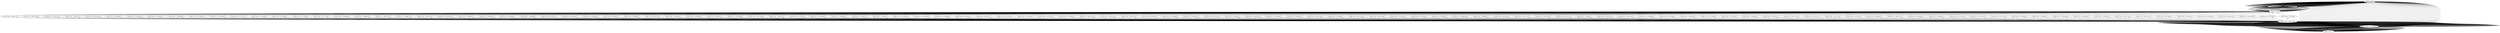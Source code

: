 digraph {
	"loaded values- 3"
	"loaded values- -1246676664"
	"loaded values- -1246676664" -> "loaded values- 3" [dir=back]
	"loaded values- -1090521896"
	"loaded values- -1090521896" -> "loaded values- -1246676664" [dir=back]
	"loaded values- 2"
	"loaded values- 2" -> "loaded values- -1090521896" [dir=back]
	"loaded values- -1246676664"
	"loaded values- -1246676664" -> "loaded values- 2" [dir=back]
	"loaded values- -1090521896"
	"loaded values- -1090521896" -> "loaded values- -1246676664" [dir=back]
	"loaded values- 1058363754"
	"loaded values- 1058363754" -> "loaded values- -1090521896" [dir=back]
	"loaded values- 0"
	"loaded values- 0" -> "loaded values- 1058363754" [dir=back]
	"loaded values- 2050"
	"loaded values- 2050" -> "loaded values- 0" [dir=back]
	"loaded values- 3"
	"loaded values- 3" -> "loaded values- 2050" [dir=back]
	"loaded values- -1246676664"
	"loaded values- -1246676664" -> "loaded values- 3" [dir=back]
	"loaded values- -1090521896"
	"loaded values- -1090521896" -> "loaded values- -1246676664" [dir=back]
	"loaded values- 2"
	"loaded values- 2" -> "loaded values- -1090521896" [dir=back]
	"loaded values- -1246676664"
	"loaded values- -1246676664" -> "loaded values- 2" [dir=back]
	"loaded values- -1090521896"
	"loaded values- -1090521896" -> "loaded values- -1246676664" [dir=back]
	"loaded values- 1058371896"
	"loaded values- 1058371896" -> "loaded values- -1090521896" [dir=back]
	"loaded values- 0"
	"loaded values- 0" -> "loaded values- 1058371896" [dir=back]
	"loaded values- 1050"
	"loaded values- 1050" -> "loaded values- 0" [dir=back]
	"loaded values- 3"
	"loaded values- 3" -> "loaded values- 1050" [dir=back]
	"loaded values- -1246676664"
	"loaded values- -1246676664" -> "loaded values- 3" [dir=back]
	"loaded values- -1090521896"
	"loaded values- -1090521896" -> "loaded values- -1246676664" [dir=back]
	"loaded values- 2"
	"loaded values- 2" -> "loaded values- -1090521896" [dir=back]
	"loaded values- -1246676664"
	"loaded values- -1246676664" -> "loaded values- 2" [dir=back]
	"loaded values- -1090521896"
	"loaded values- -1090521896" -> "loaded values- -1246676664" [dir=back]
	"loaded values- 1058189213"
	"loaded values- 1058189213" -> "loaded values- -1090521896" [dir=back]
	"loaded values- 0"
	"loaded values- 0" -> "loaded values- 1058189213" [dir=back]
	"loaded values- 2050"
	"loaded values- 2050" -> "loaded values- 0" [dir=back]
	"loaded values- 3"
	"loaded values- 3" -> "loaded values- 2050" [dir=back]
	"loaded values- -1246676664"
	"loaded values- -1246676664" -> "loaded values- 3" [dir=back]
	"loaded values- -1090521896"
	"loaded values- -1090521896" -> "loaded values- -1246676664" [dir=back]
	"loaded values- 2"
	"loaded values- 2" -> "loaded values- -1090521896" [dir=back]
	"loaded values- -1246676664"
	"loaded values- -1246676664" -> "loaded values- 2" [dir=back]
	"loaded values- -1090521896"
	"loaded values- -1090521896" -> "loaded values- -1246676664" [dir=back]
	"loaded values- 1058201074"
	"loaded values- 1058201074" -> "loaded values- -1090521896" [dir=back]
	"loaded values- 0"
	"loaded values- 0" -> "loaded values- 1058201074" [dir=back]
	"loaded values- 1050"
	"loaded values- 1050" -> "loaded values- 0" [dir=back]
	"loaded values- 3"
	"loaded values- 3" -> "loaded values- 1050" [dir=back]
	"loaded values- -1246676664"
	"loaded values- -1246676664" -> "loaded values- 3" [dir=back]
	"loaded values- -1090521896"
	"loaded values- -1090521896" -> "loaded values- -1246676664" [dir=back]
	"loaded values- 2"
	"loaded values- 2" -> "loaded values- -1090521896" [dir=back]
	"loaded values- -1246676664"
	"loaded values- -1246676664" -> "loaded values- 2" [dir=back]
	"loaded values- -1090521896"
	"loaded values- -1090521896" -> "loaded values- -1246676664" [dir=back]
	"loaded values- 1058018283"
	"loaded values- 1058018283" -> "loaded values- -1090521896" [dir=back]
	"loaded values- 0"
	"loaded values- 0" -> "loaded values- 1058018283" [dir=back]
	"loaded values- 2050"
	"loaded values- 2050" -> "loaded values- 0" [dir=back]
	"loaded values- 3"
	"loaded values- 3" -> "loaded values- 2050" [dir=back]
	"loaded values- -1246676664"
	"loaded values- -1246676664" -> "loaded values- 3" [dir=back]
	"loaded values- -1090521896"
	"loaded values- -1090521896" -> "loaded values- -1246676664" [dir=back]
	"loaded values- 2"
	"loaded values- 2" -> "loaded values- -1090521896" [dir=back]
	"loaded values- -1246676664"
	"loaded values- -1246676664" -> "loaded values- 2" [dir=back]
	"loaded values- -1090521896"
	"loaded values- -1090521896" -> "loaded values- -1246676664" [dir=back]
	"loaded values- 1058029981"
	"loaded values- 1058029981" -> "loaded values- -1090521896" [dir=back]
	"loaded values- 0"
	"loaded values- 0" -> "loaded values- 1058029981" [dir=back]
	"loaded values- 1050"
	"loaded values- 1050" -> "loaded values- 0" [dir=back]
	"loaded values- 3"
	"loaded values- 3" -> "loaded values- 1050" [dir=back]
	"loaded values- -1246676664"
	"loaded values- -1246676664" -> "loaded values- 3" [dir=back]
	"loaded values- -1090521896"
	"loaded values- -1090521896" -> "loaded values- -1246676664" [dir=back]
	"loaded values- 2"
	"loaded values- 2" -> "loaded values- -1090521896" [dir=back]
	"loaded values- -1246676664"
	"loaded values- -1246676664" -> "loaded values- 2" [dir=back]
	"loaded values- -1090521896"
	"loaded values- -1090521896" -> "loaded values- -1246676664" [dir=back]
	"loaded values- 1057847594"
	"loaded values- 1057847594" -> "loaded values- -1090521896" [dir=back]
	"loaded values- 0"
	"loaded values- 0" -> "loaded values- 1057847594" [dir=back]
	"loaded values- 2050"
	"loaded values- 2050" -> "loaded values- 0" [dir=back]
	"loaded values- 3"
	"loaded values- 3" -> "loaded values- 2050" [dir=back]
	"loaded values- -1246676664"
	"loaded values- -1246676664" -> "loaded values- 3" [dir=back]
	"loaded values- -1090521896"
	"loaded values- -1090521896" -> "loaded values- -1246676664" [dir=back]
	"loaded values- 2"
	"loaded values- 2" -> "loaded values- -1090521896" [dir=back]
	"loaded values- -1246676664"
	"loaded values- -1246676664" -> "loaded values- 2" [dir=back]
	"loaded values- -1090521896"
	"loaded values- -1090521896" -> "loaded values- -1246676664" [dir=back]
	"loaded values- 1057859022"
	"loaded values- 1057859022" -> "loaded values- -1090521896" [dir=back]
	"loaded values- 0"
	"loaded values- 0" -> "loaded values- 1057859022" [dir=back]
	"loaded values- 1050"
	"loaded values- 1050" -> "loaded values- 0" [dir=back]
	"loaded values- 3"
	"loaded values- 3" -> "loaded values- 1050" [dir=back]
	"loaded values- -1246676664"
	"loaded values- -1246676664" -> "loaded values- 3" [dir=back]
	"loaded values- -1090521896"
	"loaded values- -1090521896" -> "loaded values- -1246676664" [dir=back]
	"loaded values- 2"
	"loaded values- 2" -> "loaded values- -1090521896" [dir=back]
	"loaded values- -1246676664"
	"loaded values- -1246676664" -> "loaded values- 2" [dir=back]
	"loaded values- -1090521896"
	"loaded values- -1090521896" -> "loaded values- -1246676664" [dir=back]
	"loaded values- 1057676969"
	"loaded values- 1057676969" -> "loaded values- -1090521896" [dir=back]
	"loaded values- 0"
	"loaded values- 0" -> "loaded values- 1057676969" [dir=back]
	"loaded values- 2050"
	"loaded values- 2050" -> "loaded values- 0" [dir=back]
	"loaded values- 3"
	"loaded values- 3" -> "loaded values- 2050" [dir=back]
	"loaded values- -1246676664"
	"loaded values- -1246676664" -> "loaded values- 3" [dir=back]
	"loaded values- -1090521896"
	"loaded values- -1090521896" -> "loaded values- -1246676664" [dir=back]
	"loaded values- 2"
	"loaded values- 2" -> "loaded values- -1090521896" [dir=back]
	"loaded values- -1246676664"
	"loaded values- -1246676664" -> "loaded values- 2" [dir=back]
	"loaded values- -1090521896"
	"loaded values- -1090521896" -> "loaded values- -1246676664" [dir=back]
	"loaded values- 1057688161"
	"loaded values- 1057688161" -> "loaded values- -1090521896" [dir=back]
	"loaded values- 0"
	"loaded values- 0" -> "loaded values- 1057688161" [dir=back]
	"loaded values- 1050"
	"loaded values- 1050" -> "loaded values- 0" [dir=back]
	"loaded values- 3"
	"loaded values- 3" -> "loaded values- 1050" [dir=back]
	"loaded values- -1246676664"
	"loaded values- -1246676664" -> "loaded values- 3" [dir=back]
	"loaded values- -1090521896"
	"loaded values- -1090521896" -> "loaded values- -1246676664" [dir=back]
	"loaded values- 2"
	"loaded values- 2" -> "loaded values- -1090521896" [dir=back]
	"loaded values- -1246676664"
	"loaded values- -1246676664" -> "loaded values- 2" [dir=back]
	"loaded values- -1090521896"
	"loaded values- -1090521896" -> "loaded values- -1246676664" [dir=back]
	"loaded values- 1057501829"
	"loaded values- 1057501829" -> "loaded values- -1090521896" [dir=back]
	"loaded values- 0"
	"loaded values- 0" -> "loaded values- 1057501829" [dir=back]
	"loaded values- 2050"
	"loaded values- 2050" -> "loaded values- 0" [dir=back]
	"loaded values- 3"
	"loaded values- 3" -> "loaded values- 2050" [dir=back]
	"loaded values- -1246676664"
	"loaded values- -1246676664" -> "loaded values- 3" [dir=back]
	"loaded values- -1090521896"
	"loaded values- -1090521896" -> "loaded values- -1246676664" [dir=back]
	"loaded values- 2"
	"loaded values- 2" -> "loaded values- -1090521896" [dir=back]
	"loaded values- -1246676664"
	"loaded values- -1246676664" -> "loaded values- 2" [dir=back]
	"loaded values- -1090521896"
	"loaded values- -1090521896" -> "loaded values- -1246676664" [dir=back]
	"loaded values- 1057516771"
	"loaded values- 1057516771" -> "loaded values- -1090521896" [dir=back]
	"loaded values- 0"
	"loaded values- 0" -> "loaded values- 1057516771" [dir=back]
	"loaded values- 1050"
	"loaded values- 1050" -> "loaded values- 0" [dir=back]
	"loaded values- 3"
	"loaded values- 3" -> "loaded values- 1050" [dir=back]
	"loaded values- -1246676664"
	"loaded values- -1246676664" -> "loaded values- 3" [dir=back]
	"loaded values- -1090521896"
	"loaded values- -1090521896" -> "loaded values- -1246676664" [dir=back]
	"loaded values- 2"
	"loaded values- 2" -> "loaded values- -1090521896" [dir=back]
	"loaded values- -1246676664"
	"loaded values- -1246676664" -> "loaded values- 2" [dir=back]
	"loaded values- -1090521896"
	"loaded values- -1090521896" -> "loaded values- -1246676664" [dir=back]
	"loaded values- 1057330843"
	"loaded values- 1057330843" -> "loaded values- -1090521896" [dir=back]
	"loaded values- 0"
	"loaded values- 0" -> "loaded values- 1057330843" [dir=back]
	"loaded values- 2050"
	"loaded values- 2050" -> "loaded values- 0" [dir=back]
	"loaded values- 3"
	"loaded values- 3" -> "loaded values- 2050" [dir=back]
	"loaded values- -1246676664"
	"loaded values- -1246676664" -> "loaded values- 3" [dir=back]
	"loaded values- -1090521896"
	"loaded values- -1090521896" -> "loaded values- -1246676664" [dir=back]
	"loaded values- 2"
	"loaded values- 2" -> "loaded values- -1090521896" [dir=back]
	"loaded values- -1246676664"
	"loaded values- -1246676664" -> "loaded values- 2" [dir=back]
	"loaded values- -1090521896"
	"loaded values- -1090521896" -> "loaded values- -1246676664" [dir=back]
	"loaded values- 1057345692"
	"loaded values- 1057345692" -> "loaded values- -1090521896" [dir=back]
	"loaded values- 0"
	"loaded values- 0" -> "loaded values- 1057345692" [dir=back]
	"loaded values- 1050"
	"loaded values- 1050" -> "loaded values- 0" [dir=back]
	"loaded values- 3"
	"loaded values- 3" -> "loaded values- 1050" [dir=back]
	"loaded values- -1246676664"
	"loaded values- -1246676664" -> "loaded values- 3" [dir=back]
	"loaded values- -1090521896"
	"loaded values- -1090521896" -> "loaded values- -1246676664" [dir=back]
	"loaded values- 2"
	"loaded values- 2" -> "loaded values- -1090521896" [dir=back]
	"loaded values- -1246676664"
	"loaded values- -1246676664" -> "loaded values- 2" [dir=back]
	"loaded values- -1090521896"
	"loaded values- -1090521896" -> "loaded values- -1246676664" [dir=back]
	"loaded values- 1057158198"
	"loaded values- 1057158198" -> "loaded values- -1090521896" [dir=back]
	"loaded values- 0"
	"loaded values- 0" -> "loaded values- 1057158198" [dir=back]
	"loaded values- 2050"
	"loaded values- 2050" -> "loaded values- 0" [dir=back]
	"loaded values- 3"
	"loaded values- 3" -> "loaded values- 2050" [dir=back]
	"loaded values- -1246676664"
	"loaded values- -1246676664" -> "loaded values- 3" [dir=back]
	"loaded values- -1090521896"
	"loaded values- -1090521896" -> "loaded values- -1246676664" [dir=back]
	"loaded values- 2"
	"loaded values- 2" -> "loaded values- -1090521896" [dir=back]
	"loaded values- -1246676664"
	"loaded values- -1246676664" -> "loaded values- 2" [dir=back]
	"loaded values- -1090521896"
	"loaded values- -1090521896" -> "loaded values- -1246676664" [dir=back]
	"loaded values- 1057172252"
	"loaded values- 1057172252" -> "loaded values- -1090521896" [dir=back]
	"loaded values- 0"
	"loaded values- 0" -> "loaded values- 1057172252" [dir=back]
	"loaded values- 1050"
	"loaded values- 1050" -> "loaded values- 0" [dir=back]
	"loaded values- 3"
	"loaded values- 3" -> "loaded values- 1050" [dir=back]
	"loaded values- -1246676664"
	"loaded values- -1246676664" -> "loaded values- 3" [dir=back]
	"loaded values- -1090521896"
	"loaded values- -1090521896" -> "loaded values- -1246676664" [dir=back]
	"loaded values- 2"
	"loaded values- 2" -> "loaded values- -1090521896" [dir=back]
	"loaded values- -1246676664"
	"loaded values- -1246676664" -> "loaded values- 2" [dir=back]
	"loaded values- -1090521896"
	"loaded values- -1090521896" -> "loaded values- -1246676664" [dir=back]
	"loaded values- 1056987486"
	"loaded values- 1056987486" -> "loaded values- -1090521896" [dir=back]
	"loaded values- 0"
	"loaded values- 0" -> "loaded values- 1056987486" [dir=back]
	"loaded values- 2050"
	"loaded values- 2050" -> "loaded values- 0" [dir=back]
	"loaded values- 3"
	"loaded values- 3" -> "loaded values- 2050" [dir=back]
	"loaded values- -1246676664"
	"loaded values- -1246676664" -> "loaded values- 3" [dir=back]
	"loaded values- -1090521896"
	"loaded values- -1090521896" -> "loaded values- -1246676664" [dir=back]
	"loaded values- 2"
	"loaded values- 2" -> "loaded values- -1090521896" [dir=back]
	"loaded values- -1246676664"
	"loaded values- -1246676664" -> "loaded values- 2" [dir=back]
	"loaded values- -1090521896"
	"loaded values- -1090521896" -> "loaded values- -1246676664" [dir=back]
	"loaded values- 1056996459"
	"loaded values- 1056996459" -> "loaded values- -1090521896" [dir=back]
	"loaded values- 0"
	"loaded values- 0" -> "loaded values- 1056996459" [dir=back]
	"loaded values- 1050"
	"loaded values- 1050" -> "loaded values- 0" [dir=back]
	"loaded values- 3"
	"loaded values- 3" -> "loaded values- 1050" [dir=back]
	"loaded values- -1246676664"
	"loaded values- -1246676664" -> "loaded values- 3" [dir=back]
	"loaded values- -1090521896"
	"loaded values- -1090521896" -> "loaded values- -1246676664" [dir=back]
	"loaded values- 2"
	"loaded values- 2" -> "loaded values- -1090521896" [dir=back]
	"loaded values- -1246676664"
	"loaded values- -1246676664" -> "loaded values- 2" [dir=back]
	"loaded values- -1090521896"
	"loaded values- -1090521896" -> "loaded values- -1246676664" [dir=back]
	"loaded values- 1056670145"
	"loaded values- 1056670145" -> "loaded values- -1090521896" [dir=back]
	"loaded values- 0"
	"loaded values- 0" -> "loaded values- 1056670145" [dir=back]
	"loaded values- 2050"
	"loaded values- 2050" -> "loaded values- 0" [dir=back]
	"loaded values- 3"
	"loaded values- 3" -> "loaded values- 2050" [dir=back]
	"loaded values- -1246676664"
	"loaded values- -1246676664" -> "loaded values- 3" [dir=back]
	"loaded values- -1090521896"
	"loaded values- -1090521896" -> "loaded values- -1246676664" [dir=back]
	"loaded values- 2"
	"loaded values- 2" -> "loaded values- -1090521896" [dir=back]
	"loaded values- -1246676664"
	"loaded values- -1246676664" -> "loaded values- 2" [dir=back]
	"loaded values- -1090521896"
	"loaded values- -1090521896" -> "loaded values- -1246676664" [dir=back]
	"loaded values- 1056685725"
	"loaded values- 1056685725" -> "loaded values- -1090521896" [dir=back]
	"loaded values- 0"
	"loaded values- 0" -> "loaded values- 1056685725" [dir=back]
	"loaded values- 1050"
	"loaded values- 1050" -> "loaded values- 0" [dir=back]
	"loaded values- 3"
	"loaded values- 3" -> "loaded values- 1050" [dir=back]
	"loaded values- -1246676664"
	"loaded values- -1246676664" -> "loaded values- 3" [dir=back]
	"loaded values- -1090521896"
	"loaded values- -1090521896" -> "loaded values- -1246676664" [dir=back]
	"loaded values- 2"
	"loaded values- 2" -> "loaded values- -1090521896" [dir=back]
	"loaded values- -1246676664"
	"loaded values- -1246676664" -> "loaded values- 2" [dir=back]
	"loaded values- -1090521896"
	"loaded values- -1090521896" -> "loaded values- -1246676664" [dir=back]
	"loaded values- 1056327619"
	"loaded values- 1056327619" -> "loaded values- -1090521896" [dir=back]
	"loaded values- 0"
	"loaded values- 0" -> "loaded values- 1056327619" [dir=back]
	"loaded values- 2050"
	"loaded values- 2050" -> "loaded values- 0" [dir=back]
	"loaded values- 3"
	"loaded values- 3" -> "loaded values- 2050" [dir=back]
	"loaded values- -1246676664"
	"loaded values- -1246676664" -> "loaded values- 3" [dir=back]
	"loaded values- -1090521896"
	"loaded values- -1090521896" -> "loaded values- -1246676664" [dir=back]
	"loaded values- 2"
	"loaded values- 2" -> "loaded values- -1090521896" [dir=back]
	"loaded values- -1246676664"
	"loaded values- -1246676664" -> "loaded values- 2" [dir=back]
	"loaded values- -1090521896"
	"loaded values- -1090521896" -> "loaded values- -1246676664" [dir=back]
	"loaded values- 1056340792"
	"loaded values- 1056340792" -> "loaded values- -1090521896" [dir=back]
	"loaded values- 0"
	"loaded values- 0" -> "loaded values- 1056340792" [dir=back]
	"loaded values- 1050"
	"loaded values- 1050" -> "loaded values- 0" [dir=back]
	"loaded values- 3"
	"loaded values- 3" -> "loaded values- 1050" [dir=back]
	"loaded values- -1246676664"
	"loaded values- -1246676664" -> "loaded values- 3" [dir=back]
	"loaded values- -1090521896"
	"loaded values- -1090521896" -> "loaded values- -1246676664" [dir=back]
	"loaded values- 2"
	"loaded values- 2" -> "loaded values- -1090521896" [dir=back]
	"loaded values- -1246676664"
	"loaded values- -1246676664" -> "loaded values- 2" [dir=back]
	"loaded values- -1090521896"
	"loaded values- -1090521896" -> "loaded values- -1246676664" [dir=back]
	"loaded values- 1055986051"
	"loaded values- 1055986051" -> "loaded values- -1090521896" [dir=back]
	"loaded values- 0"
	"loaded values- 0" -> "loaded values- 1055986051" [dir=back]
	"loaded values- 2050"
	"loaded values- 2050" -> "loaded values- 0" [dir=back]
	"loaded values- 3"
	"loaded values- 3" -> "loaded values- 2050" [dir=back]
	"loaded values- -1246676664"
	"loaded values- -1246676664" -> "loaded values- 3" [dir=back]
	"loaded values- -1090521896"
	"loaded values- -1090521896" -> "loaded values- -1246676664" [dir=back]
	"loaded values- 2"
	"loaded values- 2" -> "loaded values- -1090521896" [dir=back]
	"loaded values- -1246676664"
	"loaded values- -1246676664" -> "loaded values- 2" [dir=back]
	"loaded values- -1090521896"
	"loaded values- -1090521896" -> "loaded values- -1246676664" [dir=back]
	"loaded values- 1055997083"
	"loaded values- 1055997083" -> "loaded values- -1090521896" [dir=back]
	"loaded values- 0"
	"loaded values- 0" -> "loaded values- 1055997083" [dir=back]
	"loaded values- 1050"
	"loaded values- 1050" -> "loaded values- 0" [dir=back]
	"loaded values- 3"
	"loaded values- 3" -> "loaded values- 1050" [dir=back]
	"loaded values- -1246676664"
	"loaded values- -1246676664" -> "loaded values- 3" [dir=back]
	"loaded values- -1090521896"
	"loaded values- -1090521896" -> "loaded values- -1246676664" [dir=back]
	"loaded values- 2"
	"loaded values- 2" -> "loaded values- -1090521896" [dir=back]
	"loaded values- -1246676664"
	"loaded values- -1246676664" -> "loaded values- 2" [dir=back]
	"loaded values- -1090521896"
	"loaded values- -1090521896" -> "loaded values- -1246676664" [dir=back]
	"loaded values- 1055638449"
	"loaded values- 1055638449" -> "loaded values- -1090521896" [dir=back]
	"loaded values- 0"
	"loaded values- 0" -> "loaded values- 1055638449" [dir=back]
	"loaded values- 2050"
	"loaded values- 2050" -> "loaded values- 0" [dir=back]
	"loaded values- 3"
	"loaded values- 3" -> "loaded values- 2050" [dir=back]
	"loaded values- -1246676664"
	"loaded values- -1246676664" -> "loaded values- 3" [dir=back]
	"loaded values- -1090521896"
	"loaded values- -1090521896" -> "loaded values- -1246676664" [dir=back]
	"loaded values- 2"
	"loaded values- 2" -> "loaded values- -1090521896" [dir=back]
	"loaded values- -1246676664"
	"loaded values- -1246676664" -> "loaded values- 2" [dir=back]
	"loaded values- -1090521896"
	"loaded values- -1090521896" -> "loaded values- -1246676664" [dir=back]
	"loaded values- 1055655689"
	"loaded values- 1055655689" -> "loaded values- -1090521896" [dir=back]
	"loaded values- 0"
	"loaded values- 0" -> "loaded values- 1055655689" [dir=back]
	"loaded values- 1050"
	"loaded values- 1050" -> "loaded values- 0" [dir=back]
	"loaded values- 3"
	"loaded values- 3" -> "loaded values- 1050" [dir=back]
	"loaded values- -1246676664"
	"loaded values- -1246676664" -> "loaded values- 3" [dir=back]
	"loaded values- -1090521896"
	"loaded values- -1090521896" -> "loaded values- -1246676664" [dir=back]
	"loaded values- 2"
	"loaded values- 2" -> "loaded values- -1090521896" [dir=back]
	"loaded values- -1246676664"
	"loaded values- -1246676664" -> "loaded values- 2" [dir=back]
	"loaded values- -1090521896"
	"loaded values- -1090521896" -> "loaded values- -1246676664" [dir=back]
	"loaded values- 1055296741"
	"loaded values- 1055296741" -> "loaded values- -1090521896" [dir=back]
	"loaded values- 0"
	"loaded values- 0" -> "loaded values- 1055296741" [dir=back]
	"loaded values- 2050"
	"loaded values- 2050" -> "loaded values- 0" [dir=back]
	"loaded values- 3"
	"loaded values- 3" -> "loaded values- 2050" [dir=back]
	"loaded values- -1246676664"
	"loaded values- -1246676664" -> "loaded values- 3" [dir=back]
	"loaded values- -1090521896"
	"loaded values- -1090521896" -> "loaded values- -1246676664" [dir=back]
	"loaded values- 2"
	"loaded values- 2" -> "loaded values- -1090521896" [dir=back]
	"loaded values- -1246676664"
	"loaded values- -1246676664" -> "loaded values- 2" [dir=back]
	"loaded values- -1090521896"
	"loaded values- -1090521896" -> "loaded values- -1246676664" [dir=back]
	"loaded values- 1055312402"
	"loaded values- 1055312402" -> "loaded values- -1090521896" [dir=back]
	"loaded values- 0"
	"loaded values- 0" -> "loaded values- 1055312402" [dir=back]
	"loaded values- 1050"
	"loaded values- 1050" -> "loaded values- 0" [dir=back]
	"loaded values- 3"
	"loaded values- 3" -> "loaded values- 1050" [dir=back]
	"loaded values- -1246676664"
	"loaded values- -1246676664" -> "loaded values- 3" [dir=back]
	"loaded values- -1090521896"
	"loaded values- -1090521896" -> "loaded values- -1246676664" [dir=back]
	"loaded values- 2"
	"loaded values- 2" -> "loaded values- -1090521896" [dir=back]
	"loaded values- -1246676664"
	"loaded values- -1246676664" -> "loaded values- 2" [dir=back]
	"loaded values- -1090521896"
	"loaded values- -1090521896" -> "loaded values- -1246676664" [dir=back]
	"loaded values- 1054954819"
	"loaded values- 1054954819" -> "loaded values- -1090521896" [dir=back]
	"loaded values- 0"
	"loaded values- 0" -> "loaded values- 1054954819" [dir=back]
	"loaded values- 2050"
	"loaded values- 2050" -> "loaded values- 0" [dir=back]
	"loaded values- 3"
	"loaded values- 3" -> "loaded values- 2050" [dir=back]
	"loaded values- -1246676664"
	"loaded values- -1246676664" -> "loaded values- 3" [dir=back]
	"loaded values- -1090521896"
	"loaded values- -1090521896" -> "loaded values- -1246676664" [dir=back]
	"loaded values- 2"
	"loaded values- 2" -> "loaded values- -1090521896" [dir=back]
	"loaded values- -1246676664"
	"loaded values- -1246676664" -> "loaded values- 2" [dir=back]
	"loaded values- -1090521896"
	"loaded values- -1090521896" -> "loaded values- -1246676664" [dir=back]
	"loaded values- 1054970817"
	"loaded values- 1054970817" -> "loaded values- -1090521896" [dir=back]
	"loaded values- 0"
	"loaded values- 0" -> "loaded values- 1054970817" [dir=back]
	"loaded values- 1050"
	"loaded values- 1050" -> "loaded values- 0" [dir=back]
	"loaded values- 3"
	"loaded values- 3" -> "loaded values- 1050" [dir=back]
	"loaded values- -1246676664"
	"loaded values- -1246676664" -> "loaded values- 3" [dir=back]
	"loaded values- -1090521896"
	"loaded values- -1090521896" -> "loaded values- -1246676664" [dir=back]
	"loaded values- 2"
	"loaded values- 2" -> "loaded values- -1090521896" [dir=back]
	"loaded values- -1246676664"
	"loaded values- -1246676664" -> "loaded values- 2" [dir=back]
	"loaded values- -1090521896"
	"loaded values- -1090521896" -> "loaded values- -1246676664" [dir=back]
	"loaded values- 1054606830"
	"loaded values- 1054606830" -> "loaded values- -1090521896" [dir=back]
	"loaded values- 0"
	"loaded values- 0" -> "loaded values- 1054606830" [dir=back]
	"loaded values- 2050"
	"loaded values- 2050" -> "loaded values- 0" [dir=back]
	"loaded values- 3"
	"loaded values- 3" -> "loaded values- 2050" [dir=back]
	"loaded values- -1246676664"
	"loaded values- -1246676664" -> "loaded values- 3" [dir=back]
	"loaded values- -1090521896"
	"loaded values- -1090521896" -> "loaded values- -1246676664" [dir=back]
	"loaded values- 2"
	"loaded values- 2" -> "loaded values- -1090521896" [dir=back]
	"loaded values- -1246676664"
	"loaded values- -1246676664" -> "loaded values- 2" [dir=back]
	"loaded values- -1090521896"
	"loaded values- -1090521896" -> "loaded values- -1246676664" [dir=back]
	"loaded values- 1054621374"
	"loaded values- 1054621374" -> "loaded values- -1090521896" [dir=back]
	"loaded values- 0"
	"loaded values- 0" -> "loaded values- 1054621374" [dir=back]
	"loaded values- 1050"
	"loaded values- 1050" -> "loaded values- 0" [dir=back]
	"loaded values- 3"
	"loaded values- 3" -> "loaded values- 1050" [dir=back]
	"loaded values- -1246676664"
	"loaded values- -1246676664" -> "loaded values- 3" [dir=back]
	"loaded values- -1090521896"
	"loaded values- -1090521896" -> "loaded values- -1246676664" [dir=back]
	"loaded values- 2"
	"loaded values- 2" -> "loaded values- -1090521896" [dir=back]
	"loaded values- -1246676664"
	"loaded values- -1246676664" -> "loaded values- 2" [dir=back]
	"loaded values- -1090521896"
	"loaded values- -1090521896" -> "loaded values- -1246676664" [dir=back]
	"loaded values- 1054264857"
	"loaded values- 1054264857" -> "loaded values- -1090521896" [dir=back]
	"loaded values- 0"
	"loaded values- 0" -> "loaded values- 1054264857" [dir=back]
	"loaded values- 2050"
	"loaded values- 2050" -> "loaded values- 0" [dir=back]
	"loaded values- 3"
	"loaded values- 3" -> "loaded values- 2050" [dir=back]
	"loaded values- -1246676664"
	"loaded values- -1246676664" -> "loaded values- 3" [dir=back]
	"loaded values- -1090521896"
	"loaded values- -1090521896" -> "loaded values- -1246676664" [dir=back]
	"loaded values- 2"
	"loaded values- 2" -> "loaded values- -1090521896" [dir=back]
	"loaded values- -1246676664"
	"loaded values- -1246676664" -> "loaded values- 2" [dir=back]
	"loaded values- -1090521896"
	"loaded values- -1090521896" -> "loaded values- -1246676664" [dir=back]
	"loaded values- 1054280084"
	"loaded values- 1054280084" -> "loaded values- -1090521896" [dir=back]
	"loaded values- 0"
	"loaded values- 0" -> "loaded values- 1054280084" [dir=back]
	"loaded values- 1050"
	"loaded values- 1050" -> "loaded values- 0" [dir=back]
	"loaded values- 3"
	"loaded values- 3" -> "loaded values- 1050" [dir=back]
	"loaded values- -1246676664"
	"loaded values- -1246676664" -> "loaded values- 3" [dir=back]
	"loaded values- -1090521896"
	"loaded values- -1090521896" -> "loaded values- -1246676664" [dir=back]
	"loaded values- 2"
	"loaded values- 2" -> "loaded values- -1090521896" [dir=back]
	"loaded values- -1246676664"
	"loaded values- -1246676664" -> "loaded values- 2" [dir=back]
	"loaded values- -1090521896"
	"loaded values- -1090521896" -> "loaded values- -1246676664" [dir=back]
	"loaded values- 1053922827"
	"loaded values- 1053922827" -> "loaded values- -1090521896" [dir=back]
	"loaded values- 0"
	"loaded values- 0" -> "loaded values- 1053922827" [dir=back]
	"loaded values- 2050"
	"loaded values- 2050" -> "loaded values- 0" [dir=back]
	"loaded values- 3"
	"loaded values- 3" -> "loaded values- 2050" [dir=back]
	"loaded values- -1246676664"
	"loaded values- -1246676664" -> "loaded values- 3" [dir=back]
	"loaded values- -1090521896"
	"loaded values- -1090521896" -> "loaded values- -1246676664" [dir=back]
	"loaded values- 2"
	"loaded values- 2" -> "loaded values- -1090521896" [dir=back]
	"loaded values- -1246676664"
	"loaded values- -1246676664" -> "loaded values- 2" [dir=back]
	"loaded values- -1090521896"
	"loaded values- -1090521896" -> "loaded values- -1246676664" [dir=back]
	"loaded values- 1053937989"
	"loaded values- 1053937989" -> "loaded values- -1090521896" [dir=back]
	"loaded values- 0"
	"loaded values- 0" -> "loaded values- 1053937989" [dir=back]
	"loaded values- 1050"
	"loaded values- 1050" -> "loaded values- 0" [dir=back]
	"loaded values- 3"
	"loaded values- 3" -> "loaded values- 1050" [dir=back]
	"loaded values- -1246676664"
	"loaded values- -1246676664" -> "loaded values- 3" [dir=back]
	"loaded values- -1090521896"
	"loaded values- -1090521896" -> "loaded values- -1246676664" [dir=back]
	"loaded values- 2"
	"loaded values- 2" -> "loaded values- -1090521896" [dir=back]
	"loaded values- -1246676664"
	"loaded values- -1246676664" -> "loaded values- 2" [dir=back]
	"loaded values- -1090521896"
	"loaded values- -1090521896" -> "loaded values- -1246676664" [dir=back]
	"loaded values- 1053579590"
	"loaded values- 1053579590" -> "loaded values- -1090521896" [dir=back]
	"loaded values- 0"
	"loaded values- 0" -> "loaded values- 1053579590" [dir=back]
	"loaded values- 2050"
	"loaded values- 2050" -> "loaded values- 0" [dir=back]
	"loaded values- 3"
	"loaded values- 3" -> "loaded values- 2050" [dir=back]
	"loaded values- -1246676664"
	"loaded values- -1246676664" -> "loaded values- 3" [dir=back]
	"loaded values- -1090521896"
	"loaded values- -1090521896" -> "loaded values- -1246676664" [dir=back]
	"loaded values- 2"
	"loaded values- 2" -> "loaded values- -1090521896" [dir=back]
	"loaded values- -1246676664"
	"loaded values- -1246676664" -> "loaded values- 2" [dir=back]
	"loaded values- -1090521896"
	"loaded values- -1090521896" -> "loaded values- -1246676664" [dir=back]
	"loaded values- 1053583764"
	"loaded values- 1053583764" -> "loaded values- -1090521896" [dir=back]
	"loaded values- 0"
	"loaded values- 0" -> "loaded values- 1053583764" [dir=back]
	"loaded values- 1050"
	"loaded values- 1050" -> "loaded values- 0" [dir=back]
	"loaded values- 3"
	"loaded values- 3" -> "loaded values- 1050" [dir=back]
	"loaded values- -1246676664"
	"loaded values- -1246676664" -> "loaded values- 3" [dir=back]
	"loaded values- -1090521896"
	"loaded values- -1090521896" -> "loaded values- -1246676664" [dir=back]
	"loaded values- 2"
	"loaded values- 2" -> "loaded values- -1090521896" [dir=back]
	"loaded values- -1246676664"
	"loaded values- -1246676664" -> "loaded values- 2" [dir=back]
	"loaded values- -1090521896"
	"loaded values- -1090521896" -> "loaded values- -1246676664" [dir=back]
	"loaded values- 1053237950"
	"loaded values- 1053237950" -> "loaded values- -1090521896" [dir=back]
	"loaded values- 0"
	"loaded values- 0" -> "loaded values- 1053237950" [dir=back]
	"loaded values- 2050"
	"loaded values- 2050" -> "loaded values- 0" [dir=back]
	"loaded values- 3"
	"loaded values- 3" -> "loaded values- 2050" [dir=back]
	"loaded values- -1246676664"
	"loaded values- -1246676664" -> "loaded values- 3" [dir=back]
	"loaded values- -1090521896"
	"loaded values- -1090521896" -> "loaded values- -1246676664" [dir=back]
	"loaded values- 2"
	"loaded values- 2" -> "loaded values- -1090521896" [dir=back]
	"loaded values- -1246676664"
	"loaded values- -1246676664" -> "loaded values- 2" [dir=back]
	"loaded values- -1090521896"
	"loaded values- -1090521896" -> "loaded values- -1246676664" [dir=back]
	"loaded values- 1053239487"
	"loaded values- 1053239487" -> "loaded values- -1090521896" [dir=back]
	"loaded values- 0"
	"loaded values- 0" -> "loaded values- 1053239487" [dir=back]
	"loaded values- 1050"
	"loaded values- 1050" -> "loaded values- 0" [dir=back]
	"loaded values- 3"
	"loaded values- 3" -> "loaded values- 1050" [dir=back]
	"loaded values- -1246676664"
	"loaded values- -1246676664" -> "loaded values- 3" [dir=back]
	"loaded values- -1090521896"
	"loaded values- -1090521896" -> "loaded values- -1246676664" [dir=back]
	"loaded values- 2"
	"loaded values- 2" -> "loaded values- -1090521896" [dir=back]
	"loaded values- -1246676664"
	"loaded values- -1246676664" -> "loaded values- 2" [dir=back]
	"loaded values- -1090521896"
	"loaded values- -1090521896" -> "loaded values- -1246676664" [dir=back]
	"loaded values- 1052896810"
	"loaded values- 1052896810" -> "loaded values- -1090521896" [dir=back]
	"loaded values- 0"
	"loaded values- 0" -> "loaded values- 1052896810" [dir=back]
	"loaded values- 2050"
	"loaded values- 2050" -> "loaded values- 0" [dir=back]
	"loaded values- 3"
	"loaded values- 3" -> "loaded values- 2050" [dir=back]
	"loaded values- -1246676664"
	"loaded values- -1246676664" -> "loaded values- 3" [dir=back]
	"loaded values- -1090521896"
	"loaded values- -1090521896" -> "loaded values- -1246676664" [dir=back]
	"loaded values- 2"
	"loaded values- 2" -> "loaded values- -1090521896" [dir=back]
	"loaded values- -1246676664"
	"loaded values- -1246676664" -> "loaded values- 2" [dir=back]
	"loaded values- -1090521896"
	"loaded values- -1090521896" -> "loaded values- -1246676664" [dir=back]
	"loaded values- 1052895257"
	"loaded values- 1052895257" -> "loaded values- -1090521896" [dir=back]
	"loaded values- 0"
	"loaded values- 0" -> "loaded values- 1052895257" [dir=back]
	"loaded values- 1050"
	"loaded values- 1050" -> "loaded values- 0" [dir=back]
	"loaded values- 3"
	"loaded values- 3" -> "loaded values- 1050" [dir=back]
	"loaded values- -1246676664"
	"loaded values- -1246676664" -> "loaded values- 3" [dir=back]
	"loaded values- -1090521896"
	"loaded values- -1090521896" -> "loaded values- -1246676664" [dir=back]
	"loaded values- 2"
	"loaded values- 2" -> "loaded values- -1090521896" [dir=back]
	"loaded values- -1246676664"
	"loaded values- -1246676664" -> "loaded values- 2" [dir=back]
	"loaded values- -1090521896"
	"loaded values- -1090521896" -> "loaded values- -1246676664" [dir=back]
	"loaded values- 1052553907"
	"loaded values- 1052553907" -> "loaded values- -1090521896" [dir=back]
	"loaded values- 0"
	"loaded values- 0" -> "loaded values- 1052553907" [dir=back]
	"loaded values- 2050"
	"loaded values- 2050" -> "loaded values- 0" [dir=back]
	"loaded values- 3"
	"loaded values- 3" -> "loaded values- 2050" [dir=back]
	"loaded values- -1246676664"
	"loaded values- -1246676664" -> "loaded values- 3" [dir=back]
	"loaded values- -1090521896"
	"loaded values- -1090521896" -> "loaded values- -1246676664" [dir=back]
	"loaded values- 2"
	"loaded values- 2" -> "loaded values- -1090521896" [dir=back]
	"loaded values- -1246676664"
	"loaded values- -1246676664" -> "loaded values- 2" [dir=back]
	"loaded values- -1090521896"
	"loaded values- -1090521896" -> "loaded values- -1246676664" [dir=back]
	"loaded values- 1052550926"
	"loaded values- 1052550926" -> "loaded values- -1090521896" [dir=back]
	"loaded values- 0"
	"loaded values- 0" -> "loaded values- 1052550926" [dir=back]
	"loaded values- 1050"
	"loaded values- 1050" -> "loaded values- 0" [dir=back]
	"loaded values- 3"
	"loaded values- 3" -> "loaded values- 1050" [dir=back]
	"loaded values- -1246676664"
	"loaded values- -1246676664" -> "loaded values- 3" [dir=back]
	"loaded values- -1090521896"
	"loaded values- -1090521896" -> "loaded values- -1246676664" [dir=back]
	"loaded values- 2"
	"loaded values- 2" -> "loaded values- -1090521896" [dir=back]
	"loaded values- -1246676664"
	"loaded values- -1246676664" -> "loaded values- 2" [dir=back]
	"loaded values- -1090521896"
	"loaded values- -1090521896" -> "loaded values- -1246676664" [dir=back]
	"loaded values- 1052193760"
	"loaded values- 1052193760" -> "loaded values- -1090521896" [dir=back]
	"loaded values- 0"
	"loaded values- 0" -> "loaded values- 1052193760" [dir=back]
	"loaded values- 2050"
	"loaded values- 2050" -> "loaded values- 0" [dir=back]
	"loaded values- 3"
	"loaded values- 3" -> "loaded values- 2050" [dir=back]
	"loaded values- -1246676664"
	"loaded values- -1246676664" -> "loaded values- 3" [dir=back]
	"loaded values- -1090521896"
	"loaded values- -1090521896" -> "loaded values- -1246676664" [dir=back]
	"loaded values- 2"
	"loaded values- 2" -> "loaded values- -1090521896" [dir=back]
	"loaded values- -1246676664"
	"loaded values- -1246676664" -> "loaded values- 2" [dir=back]
	"loaded values- -1090521896"
	"loaded values- -1090521896" -> "loaded values- -1246676664" [dir=back]
	"loaded values- 1052206893"
	"loaded values- 1052206893" -> "loaded values- -1090521896" [dir=back]
	"loaded values- 0"
	"loaded values- 0" -> "loaded values- 1052206893" [dir=back]
	"loaded values- 1050"
	"loaded values- 1050" -> "loaded values- 0" [dir=back]
	"loaded values- 3"
	"loaded values- 3" -> "loaded values- 1050" [dir=back]
	"loaded values- -1246676664"
	"loaded values- -1246676664" -> "loaded values- 3" [dir=back]
	"loaded values- -1090521896"
	"loaded values- -1090521896" -> "loaded values- -1246676664" [dir=back]
	"loaded values- 2"
	"loaded values- 2" -> "loaded values- -1090521896" [dir=back]
	"loaded values- -1246676664"
	"loaded values- -1246676664" -> "loaded values- 2" [dir=back]
	"loaded values- -1090521896"
	"loaded values- -1090521896" -> "loaded values- -1246676664" [dir=back]
	"loaded values- 1051848154"
	"loaded values- 1051848154" -> "loaded values- -1090521896" [dir=back]
	"loaded values- 0"
	"loaded values- 0" -> "loaded values- 1051848154" [dir=back]
	"loaded values- 2050"
	"loaded values- 2050" -> "loaded values- 0" [dir=back]
	"loaded values- 3"
	"loaded values- 3" -> "loaded values- 2050" [dir=back]
	"loaded values- -1246676664"
	"loaded values- -1246676664" -> "loaded values- 3" [dir=back]
	"loaded values- -1090521896"
	"loaded values- -1090521896" -> "loaded values- -1246676664" [dir=back]
	"loaded values- 2"
	"loaded values- 2" -> "loaded values- -1090521896" [dir=back]
	"loaded values- -1246676664"
	"loaded values- -1246676664" -> "loaded values- 2" [dir=back]
	"loaded values- -1090521896"
	"loaded values- -1090521896" -> "loaded values- -1246676664" [dir=back]
	"loaded values- 1051862731"
	"loaded values- 1051862731" -> "loaded values- -1090521896" [dir=back]
	"loaded values- 0"
	"loaded values- 0" -> "loaded values- 1051862731" [dir=back]
	"loaded values- 1050"
	"loaded values- 1050" -> "loaded values- 0" [dir=back]
	"loaded values- 3"
	"loaded values- 3" -> "loaded values- 1050" [dir=back]
	"loaded values- -1246676664"
	"loaded values- -1246676664" -> "loaded values- 3" [dir=back]
	"loaded values- -1090521896"
	"loaded values- -1090521896" -> "loaded values- -1246676664" [dir=back]
	"loaded values- 2"
	"loaded values- 2" -> "loaded values- -1090521896" [dir=back]
	"loaded values- -1246676664"
	"loaded values- -1246676664" -> "loaded values- 2" [dir=back]
	"loaded values- -1090521896"
	"loaded values- -1090521896" -> "loaded values- -1246676664" [dir=back]
	"loaded values- 1051503742"
	"loaded values- 1051503742" -> "loaded values- -1090521896" [dir=back]
	"loaded values- 0"
	"loaded values- 0" -> "loaded values- 1051503742" [dir=back]
	"loaded values- 2050"
	"loaded values- 2050" -> "loaded values- 0" [dir=back]
	"loaded values- 3"
	"loaded values- 3" -> "loaded values- 2050" [dir=back]
	"loaded values- -1246676664"
	"loaded values- -1246676664" -> "loaded values- 3" [dir=back]
	"loaded values- -1090521896"
	"loaded values- -1090521896" -> "loaded values- -1246676664" [dir=back]
	"loaded values- 2"
	"loaded values- 2" -> "loaded values- -1090521896" [dir=back]
	"loaded values- -1246676664"
	"loaded values- -1246676664" -> "loaded values- 2" [dir=back]
	"loaded values- -1090521896"
	"loaded values- -1090521896" -> "loaded values- -1246676664" [dir=back]
	"loaded values- 1051507951"
	"loaded values- 1051507951" -> "loaded values- -1090521896" [dir=back]
	"loaded values- 0"
	"loaded values- 0" -> "loaded values- 1051507951" [dir=back]
	"loaded values- 1050"
	"loaded values- 1050" -> "loaded values- 0" [dir=back]
	"loaded values- 3"
	"loaded values- 3" -> "loaded values- 1050" [dir=back]
	"loaded values- -1246676664"
	"loaded values- -1246676664" -> "loaded values- 3" [dir=back]
	"loaded values- -1090521896"
	"loaded values- -1090521896" -> "loaded values- -1246676664" [dir=back]
	"loaded values- 2"
	"loaded values- 2" -> "loaded values- -1090521896" [dir=back]
	"loaded values- -1246676664"
	"loaded values- -1246676664" -> "loaded values- 2" [dir=back]
	"loaded values- -1090521896"
	"loaded values- -1090521896" -> "loaded values- -1246676664" [dir=back]
	"loaded values- 1051157651"
	"loaded values- 1051157651" -> "loaded values- -1090521896" [dir=back]
	"loaded values- 0"
	"loaded values- 0" -> "loaded values- 1051157651" [dir=back]
	"loaded values- 2050"
	"loaded values- 2050" -> "loaded values- 0" [dir=back]
	"loaded values- 3"
	"loaded values- 3" -> "loaded values- 2050" [dir=back]
	"loaded values- -1246676664"
	"loaded values- -1246676664" -> "loaded values- 3" [dir=back]
	"loaded values- -1090521896"
	"loaded values- -1090521896" -> "loaded values- -1246676664" [dir=back]
	"loaded values- 2"
	"loaded values- 2" -> "loaded values- -1090521896" [dir=back]
	"loaded values- -1246676664"
	"loaded values- -1246676664" -> "loaded values- 2" [dir=back]
	"loaded values- -1090521896"
	"loaded values- -1090521896" -> "loaded values- -1246676664" [dir=back]
	"loaded values- 1051166570"
	"loaded values- 1051166570" -> "loaded values- -1090521896" [dir=back]
	"loaded values- 0"
	"loaded values- 0" -> "loaded values- 1051166570" [dir=back]
	"loaded values- 1050"
	"loaded values- 1050" -> "loaded values- 0" [dir=back]
	"loaded values- 3"
	"loaded values- 3" -> "loaded values- 1050" [dir=back]
	"loaded values- -1246676664"
	"loaded values- -1246676664" -> "loaded values- 3" [dir=back]
	"loaded values- -1090521896"
	"loaded values- -1090521896" -> "loaded values- -1246676664" [dir=back]
	"loaded values- 2"
	"loaded values- 2" -> "loaded values- -1090521896" [dir=back]
	"loaded values- -1246676664"
	"loaded values- -1246676664" -> "loaded values- 2" [dir=back]
	"loaded values- -1090521896"
	"loaded values- -1090521896" -> "loaded values- -1246676664" [dir=back]
	"loaded values- 1050814230"
	"loaded values- 1050814230" -> "loaded values- -1090521896" [dir=back]
	"loaded values- 0"
	"loaded values- 0" -> "loaded values- 1050814230" [dir=back]
	"loaded values- 2050"
	"loaded values- 2050" -> "loaded values- 0" [dir=back]
	"loaded values- 3"
	"loaded values- 3" -> "loaded values- 2050" [dir=back]
	"loaded values- -1246676664"
	"loaded values- -1246676664" -> "loaded values- 3" [dir=back]
	"loaded values- -1090521896"
	"loaded values- -1090521896" -> "loaded values- -1246676664" [dir=back]
	"loaded values- 2"
	"loaded values- 2" -> "loaded values- -1090521896" [dir=back]
	"loaded values- -1246676664"
	"loaded values- -1246676664" -> "loaded values- 2" [dir=back]
	"loaded values- -1090521896"
	"loaded values- -1090521896" -> "loaded values- -1246676664" [dir=back]
	"loaded values- 1050825226"
	"loaded values- 1050825226" -> "loaded values- -1090521896" [dir=back]
	"loaded values- 0"
	"loaded values- 0" -> "loaded values- 1050825226" [dir=back]
	"loaded values- 1050"
	"loaded values- 1050" -> "loaded values- 0" [dir=back]
	"loaded values- 3"
	"loaded values- 3" -> "loaded values- 1050" [dir=back]
	"loaded values- -1246676664"
	"loaded values- -1246676664" -> "loaded values- 3" [dir=back]
	"loaded values- -1090521896"
	"loaded values- -1090521896" -> "loaded values- -1246676664" [dir=back]
	"loaded values- 2"
	"loaded values- 2" -> "loaded values- -1090521896" [dir=back]
	"loaded values- -1246676664"
	"loaded values- -1246676664" -> "loaded values- 2" [dir=back]
	"loaded values- -1090521896"
	"loaded values- -1090521896" -> "loaded values- -1246676664" [dir=back]
	"loaded values- 1050472565"
	"loaded values- 1050472565" -> "loaded values- -1090521896" [dir=back]
	"loaded values- 0"
	"loaded values- 0" -> "loaded values- 1050472565" [dir=back]
	"loaded values- 2050"
	"loaded values- 2050" -> "loaded values- 0" [dir=back]
	"loaded values- 3"
	"loaded values- 3" -> "loaded values- 2050" [dir=back]
	"loaded values- -1246676664"
	"loaded values- -1246676664" -> "loaded values- 3" [dir=back]
	"loaded values- -1090521896"
	"loaded values- -1090521896" -> "loaded values- -1246676664" [dir=back]
	"loaded values- 2"
	"loaded values- 2" -> "loaded values- -1090521896" [dir=back]
	"loaded values- -1246676664"
	"loaded values- -1246676664" -> "loaded values- 2" [dir=back]
	"loaded values- -1090521896"
	"loaded values- -1090521896" -> "loaded values- -1246676664" [dir=back]
	"loaded values- 1050484073"
	"loaded values- 1050484073" -> "loaded values- -1090521896" [dir=back]
	"loaded values- 0"
	"loaded values- 0" -> "loaded values- 1050484073" [dir=back]
	"loaded values- 1050"
	"loaded values- 1050" -> "loaded values- 0" [dir=back]
	"loaded values- 3"
	"loaded values- 3" -> "loaded values- 1050" [dir=back]
	"loaded values- -1246676664"
	"loaded values- -1246676664" -> "loaded values- 3" [dir=back]
	"loaded values- -1090521896"
	"loaded values- -1090521896" -> "loaded values- -1246676664" [dir=back]
	"loaded values- 2"
	"loaded values- 2" -> "loaded values- -1090521896" [dir=back]
	"loaded values- -1246676664"
	"loaded values- -1246676664" -> "loaded values- 2" [dir=back]
	"loaded values- -1090521896"
	"loaded values- -1090521896" -> "loaded values- -1246676664" [dir=back]
	"loaded values- 1050130860"
	"loaded values- 1050130860" -> "loaded values- -1090521896" [dir=back]
	"loaded values- 0"
	"loaded values- 0" -> "loaded values- 1050130860" [dir=back]
	"loaded values- 2050"
	"loaded values- 2050" -> "loaded values- 0" [dir=back]
	"loaded values- 3"
	"loaded values- 3" -> "loaded values- 2050" [dir=back]
	"loaded values- -1246676664"
	"loaded values- -1246676664" -> "loaded values- 3" [dir=back]
	"loaded values- -1090521896"
	"loaded values- -1090521896" -> "loaded values- -1246676664" [dir=back]
	"loaded values- 2"
	"loaded values- 2" -> "loaded values- -1090521896" [dir=back]
	"loaded values- -1246676664"
	"loaded values- -1246676664" -> "loaded values- 2" [dir=back]
	"loaded values- -1090521896"
	"loaded values- -1090521896" -> "loaded values- -1246676664" [dir=back]
	"loaded values- 1050136014"
	"loaded values- 1050136014" -> "loaded values- -1090521896" [dir=back]
	"loaded values- 0"
	"loaded values- 0" -> "loaded values- 1050136014" [dir=back]
	"loaded values- 1050"
	"loaded values- 1050" -> "loaded values- 0" [dir=back]
	"loaded values- 3"
	"loaded values- 3" -> "loaded values- 1050" [dir=back]
	"loaded values- -1246676664"
	"loaded values- -1246676664" -> "loaded values- 3" [dir=back]
	"loaded values- -1090521896"
	"loaded values- -1090521896" -> "loaded values- -1246676664" [dir=back]
	"loaded values- 2"
	"loaded values- 2" -> "loaded values- -1090521896" [dir=back]
	"loaded values- -1246676664"
	"loaded values- -1246676664" -> "loaded values- 2" [dir=back]
	"loaded values- -1090521896"
	"loaded values- -1090521896" -> "loaded values- -1246676664" [dir=back]
	"loaded values- 1049791292"
	"loaded values- 1049791292" -> "loaded values- -1090521896" [dir=back]
	"loaded values- 0"
	"loaded values- 0" -> "loaded values- 1049791292" [dir=back]
	"loaded values- 2050"
	"loaded values- 2050" -> "loaded values- 0" [dir=back]
	"loaded values- 3"
	"loaded values- 3" -> "loaded values- 2050" [dir=back]
	"loaded values- -1246676664"
	"loaded values- -1246676664" -> "loaded values- 3" [dir=back]
	"loaded values- -1090521896"
	"loaded values- -1090521896" -> "loaded values- -1246676664" [dir=back]
	"loaded values- 2"
	"loaded values- 2" -> "loaded values- -1090521896" [dir=back]
	"loaded values- -1246676664"
	"loaded values- -1246676664" -> "loaded values- 2" [dir=back]
	"loaded values- -1090521896"
	"loaded values- -1090521896" -> "loaded values- -1246676664" [dir=back]
	"loaded values- 1049795333"
	"loaded values- 1049795333" -> "loaded values- -1090521896" [dir=back]
	"loaded values- 0"
	"loaded values- 0" -> "loaded values- 1049795333" [dir=back]
	"loaded values- 1050"
	"loaded values- 1050" -> "loaded values- 0" [dir=back]
	"loaded values- 3"
	"loaded values- 3" -> "loaded values- 1050" [dir=back]
	"loaded values- -1246676664"
	"loaded values- -1246676664" -> "loaded values- 3" [dir=back]
	"loaded values- -1090521896"
	"loaded values- -1090521896" -> "loaded values- -1246676664" [dir=back]
	"loaded values- 2"
	"loaded values- 2" -> "loaded values- -1090521896" [dir=back]
	"loaded values- -1246676664"
	"loaded values- -1246676664" -> "loaded values- 2" [dir=back]
	"loaded values- -1090521896"
	"loaded values- -1090521896" -> "loaded values- -1246676664" [dir=back]
	"loaded values- 1049450051"
	"loaded values- 1049450051" -> "loaded values- -1090521896" [dir=back]
	"loaded values- 0"
	"loaded values- 0" -> "loaded values- 1049450051" [dir=back]
	"loaded values- 2050"
	"loaded values- 2050" -> "loaded values- 0" [dir=back]
	"loaded values- 3"
	"loaded values- 3" -> "loaded values- 2050" [dir=back]
	"loaded values- -1246676664"
	"loaded values- -1246676664" -> "loaded values- 3" [dir=back]
	"loaded values- -1090521896"
	"loaded values- -1090521896" -> "loaded values- -1246676664" [dir=back]
	"loaded values- 2"
	"loaded values- 2" -> "loaded values- -1090521896" [dir=back]
	"loaded values- -1246676664"
	"loaded values- -1246676664" -> "loaded values- 2" [dir=back]
	"loaded values- -1090521896"
	"loaded values- -1090521896" -> "loaded values- -1246676664" [dir=back]
	"loaded values- 1049453941"
	"loaded values- 1049453941" -> "loaded values- -1090521896" [dir=back]
	"loaded values- 0"
	"loaded values- 0" -> "loaded values- 1049453941" [dir=back]
	"loaded values- 1050"
	"loaded values- 1050" -> "loaded values- 0" [dir=back]
	"loaded values- 3"
	"loaded values- 3" -> "loaded values- 1050" [dir=back]
	"loaded values- -1246676664"
	"loaded values- -1246676664" -> "loaded values- 3" [dir=back]
	"loaded values- -1090521896"
	"loaded values- -1090521896" -> "loaded values- -1246676664" [dir=back]
	"loaded values- 2"
	"loaded values- 2" -> "loaded values- -1090521896" [dir=back]
	"loaded values- -1246676664"
	"loaded values- -1246676664" -> "loaded values- 2" [dir=back]
	"loaded values- -1090521896"
	"loaded values- -1090521896" -> "loaded values- -1246676664" [dir=back]
	"loaded values- 1049108070"
	"loaded values- 1049108070" -> "loaded values- -1090521896" [dir=back]
	"loaded values- 0"
	"loaded values- 0" -> "loaded values- 1049108070" [dir=back]
	"loaded values- 2050"
	"loaded values- 2050" -> "loaded values- 0" [dir=back]
	"loaded values- 3"
	"loaded values- 3" -> "loaded values- 2050" [dir=back]
	"loaded values- -1246676664"
	"loaded values- -1246676664" -> "loaded values- 3" [dir=back]
	"loaded values- -1090521896"
	"loaded values- -1090521896" -> "loaded values- -1246676664" [dir=back]
	"loaded values- 2"
	"loaded values- 2" -> "loaded values- -1090521896" [dir=back]
	"loaded values- -1246676664"
	"loaded values- -1246676664" -> "loaded values- 2" [dir=back]
	"loaded values- -1090521896"
	"loaded values- -1090521896" -> "loaded values- -1246676664" [dir=back]
	"loaded values- 1049112059"
	"loaded values- 1049112059" -> "loaded values- -1090521896" [dir=back]
	"loaded values- 0"
	"loaded values- 0" -> "loaded values- 1049112059" [dir=back]
	"loaded values- 1050"
	"loaded values- 1050" -> "loaded values- 0" [dir=back]
	"loaded values- 3"
	"loaded values- 3" -> "loaded values- 1050" [dir=back]
	"loaded values- -1246676664"
	"loaded values- -1246676664" -> "loaded values- 3" [dir=back]
	"loaded values- -1090521896"
	"loaded values- -1090521896" -> "loaded values- -1246676664" [dir=back]
	"loaded values- 2"
	"loaded values- 2" -> "loaded values- -1090521896" [dir=back]
	"loaded values- -1246676664"
	"loaded values- -1246676664" -> "loaded values- 2" [dir=back]
	"loaded values- -1090521896"
	"loaded values- -1090521896" -> "loaded values- -1246676664" [dir=back]
	"loaded values- 1048756592"
	"loaded values- 1048756592" -> "loaded values- -1090521896" [dir=back]
	"loaded values- 0"
	"loaded values- 0" -> "loaded values- 1048756592" [dir=back]
	"loaded values- 2050"
	"loaded values- 2050" -> "loaded values- 0" [dir=back]
	"loaded values- 3"
	"loaded values- 3" -> "loaded values- 2050" [dir=back]
	"loaded values- -1246676664"
	"loaded values- -1246676664" -> "loaded values- 3" [dir=back]
	"loaded values- -1090521896"
	"loaded values- -1090521896" -> "loaded values- -1246676664" [dir=back]
	"loaded values- 2"
	"loaded values- 2" -> "loaded values- -1090521896" [dir=back]
	"loaded values- -1246676664"
	"loaded values- -1246676664" -> "loaded values- 2" [dir=back]
	"loaded values- -1090521896"
	"loaded values- -1090521896" -> "loaded values- -1246676664" [dir=back]
	"loaded values- 1048770416"
	"loaded values- 1048770416" -> "loaded values- -1090521896" [dir=back]
	"loaded values- 0"
	"loaded values- 0" -> "loaded values- 1048770416" [dir=back]
	"loaded values- 1050"
	"loaded values- 1050" -> "loaded values- 0" [dir=back]
	"loaded values- 3"
	"loaded values- 3" -> "loaded values- 1050" [dir=back]
	"loaded values- -1246676664"
	"loaded values- -1246676664" -> "loaded values- 3" [dir=back]
	"loaded values- -1090521896"
	"loaded values- -1090521896" -> "loaded values- -1246676664" [dir=back]
	"loaded values- 2"
	"loaded values- 2" -> "loaded values- -1090521896" [dir=back]
	"loaded values- -1246676664"
	"loaded values- -1246676664" -> "loaded values- 2" [dir=back]
	"loaded values- -1090521896"
	"loaded values- -1090521896" -> "loaded values- -1246676664" [dir=back]
	"loaded values- 1048254700"
	"loaded values- 1048254700" -> "loaded values- -1090521896" [dir=back]
	"loaded values- 0"
	"loaded values- 0" -> "loaded values- 1048254700" [dir=back]
	"loaded values- 2050"
	"loaded values- 2050" -> "loaded values- 0" [dir=back]
	"loaded values- 3"
	"loaded values- 3" -> "loaded values- 2050" [dir=back]
	"loaded values- -1246676664"
	"loaded values- -1246676664" -> "loaded values- 3" [dir=back]
	"loaded values- -1090521896"
	"loaded values- -1090521896" -> "loaded values- -1246676664" [dir=back]
	"loaded values- 2"
	"loaded values- 2" -> "loaded values- -1090521896" [dir=back]
	"loaded values- -1246676664"
	"loaded values- -1246676664" -> "loaded values- 2" [dir=back]
	"loaded values- -1090521896"
	"loaded values- -1090521896" -> "loaded values- -1246676664" [dir=back]
	"loaded values- 1048281401"
	"loaded values- 1048281401" -> "loaded values- -1090521896" [dir=back]
	"loaded values- 0"
	"loaded values- 0" -> "loaded values- 1048281401" [dir=back]
	"loaded values- 1050"
	"loaded values- 1050" -> "loaded values- 0" [dir=back]
	"loaded values- 3"
	"loaded values- 3" -> "loaded values- 1050" [dir=back]
	"loaded values- -1246676664"
	"loaded values- -1246676664" -> "loaded values- 3" [dir=back]
	"loaded values- -1090521896"
	"loaded values- -1090521896" -> "loaded values- -1246676664" [dir=back]
	"loaded values- 2"
	"loaded values- 2" -> "loaded values- -1090521896" [dir=back]
	"loaded values- -1246676664"
	"loaded values- -1246676664" -> "loaded values- 2" [dir=back]
	"loaded values- -1090521896"
	"loaded values- -1090521896" -> "loaded values- -1246676664" [dir=back]
	"loaded values- 1047571956"
	"loaded values- 1047571956" -> "loaded values- -1090521896" [dir=back]
	"loaded values- 0"
	"loaded values- 0" -> "loaded values- 1047571956" [dir=back]
	"loaded values- 2050"
	"loaded values- 2050" -> "loaded values- 0" [dir=back]
	"loaded values- 3"
	"loaded values- 3" -> "loaded values- 2050" [dir=back]
	"loaded values- -1246676664"
	"loaded values- -1246676664" -> "loaded values- 3" [dir=back]
	"loaded values- -1090521896"
	"loaded values- -1090521896" -> "loaded values- -1246676664" [dir=back]
	"loaded values- 2"
	"loaded values- 2" -> "loaded values- -1090521896" [dir=back]
	"loaded values- -1246676664"
	"loaded values- -1246676664" -> "loaded values- 2" [dir=back]
	"loaded values- -1090521896"
	"loaded values- -1090521896" -> "loaded values- -1246676664" [dir=back]
	"loaded values- 1047596951"
	"loaded values- 1047596951" -> "loaded values- -1090521896" [dir=back]
	"loaded values- 0"
	"loaded values- 0" -> "loaded values- 1047596951" [dir=back]
	"loaded values- 1050"
	"loaded values- 1050" -> "loaded values- 0" [dir=back]
	"loaded values- 3"
	"loaded values- 3" -> "loaded values- 1050" [dir=back]
	"loaded values- -1246676664"
	"loaded values- -1246676664" -> "loaded values- 3" [dir=back]
	"loaded values- -1090521896"
	"loaded values- -1090521896" -> "loaded values- -1246676664" [dir=back]
	"loaded values- 2"
	"loaded values- 2" -> "loaded values- -1090521896" [dir=back]
	"loaded values- -1246676664"
	"loaded values- -1246676664" -> "loaded values- 2" [dir=back]
	"loaded values- -1090521896"
	"loaded values- -1090521896" -> "loaded values- -1246676664" [dir=back]
	"loaded values- 1046888456"
	"loaded values- 1046888456" -> "loaded values- -1090521896" [dir=back]
	"loaded values- 0"
	"loaded values- 0" -> "loaded values- 1046888456" [dir=back]
	"loaded values- 2050"
	"loaded values- 2050" -> "loaded values- 0" [dir=back]
	"loaded values- 3"
	"loaded values- 3" -> "loaded values- 2050" [dir=back]
	"loaded values- -1246676664"
	"loaded values- -1246676664" -> "loaded values- 3" [dir=back]
	"loaded values- -1090521896"
	"loaded values- -1090521896" -> "loaded values- -1246676664" [dir=back]
	"loaded values- 2"
	"loaded values- 2" -> "loaded values- -1090521896" [dir=back]
	"loaded values- -1246676664"
	"loaded values- -1246676664" -> "loaded values- 2" [dir=back]
	"loaded values- -1090521896"
	"loaded values- -1090521896" -> "loaded values- -1246676664" [dir=back]
	"loaded values- 1046899822"
	"loaded values- 1046899822" -> "loaded values- -1090521896" [dir=back]
	"loaded values- 0"
	"loaded values- 0" -> "loaded values- 1046899822" [dir=back]
	"loaded values- 1050"
	"loaded values- 1050" -> "loaded values- 0" [dir=back]
	"loaded values- 3"
	"loaded values- 3" -> "loaded values- 1050" [dir=back]
	"loaded values- -1246676664"
	"loaded values- -1246676664" -> "loaded values- 3" [dir=back]
	"loaded values- -1090521896"
	"loaded values- -1090521896" -> "loaded values- -1246676664" [dir=back]
	"loaded values- 2"
	"loaded values- 2" -> "loaded values- -1090521896" [dir=back]
	"loaded values- -1246676664"
	"loaded values- -1246676664" -> "loaded values- 2" [dir=back]
	"loaded values- -1090521896"
	"loaded values- -1090521896" -> "loaded values- -1246676664" [dir=back]
	"loaded values- 1046206126"
	"loaded values- 1046206126" -> "loaded values- -1090521896" [dir=back]
	"loaded values- 0"
	"loaded values- 0" -> "loaded values- 1046206126" [dir=back]
	"loaded values- 2050"
	"loaded values- 2050" -> "loaded values- 0" [dir=back]
	"loaded values- 3"
	"loaded values- 3" -> "loaded values- 2050" [dir=back]
	"loaded values- -1246676664"
	"loaded values- -1246676664" -> "loaded values- 3" [dir=back]
	"loaded values- -1090521896"
	"loaded values- -1090521896" -> "loaded values- -1246676664" [dir=back]
	"loaded values- 2"
	"loaded values- 2" -> "loaded values- -1090521896" [dir=back]
	"loaded values- -1246676664"
	"loaded values- -1246676664" -> "loaded values- 2" [dir=back]
	"loaded values- -1090521896"
	"loaded values- -1090521896" -> "loaded values- -1246676664" [dir=back]
	"loaded values- 1046217137"
	"loaded values- 1046217137" -> "loaded values- -1090521896" [dir=back]
	"loaded values- 0"
	"loaded values- 0" -> "loaded values- 1046217137" [dir=back]
	"loaded values- 1050"
	"loaded values- 1050" -> "loaded values- 0" [dir=back]
	"loaded values- 3"
	"loaded values- 3" -> "loaded values- 1050" [dir=back]
	"loaded values- -1246676664"
	"loaded values- -1246676664" -> "loaded values- 3" [dir=back]
	"loaded values- -1090521896"
	"loaded values- -1090521896" -> "loaded values- -1246676664" [dir=back]
	"loaded values- 2"
	"loaded values- 2" -> "loaded values- -1090521896" [dir=back]
	"loaded values- -1246676664"
	"loaded values- -1246676664" -> "loaded values- 2" [dir=back]
	"loaded values- -1090521896"
	"loaded values- -1090521896" -> "loaded values- -1246676664" [dir=back]
	"loaded values- 1045523148"
	"loaded values- 1045523148" -> "loaded values- -1090521896" [dir=back]
	"loaded values- 0"
	"loaded values- 0" -> "loaded values- 1045523148" [dir=back]
	"loaded values- 2050"
	"loaded values- 2050" -> "loaded values- 0" [dir=back]
	"loaded values- 3"
	"loaded values- 3" -> "loaded values- 2050" [dir=back]
	"loaded values- -1246676664"
	"loaded values- -1246676664" -> "loaded values- 3" [dir=back]
	"loaded values- -1090521896"
	"loaded values- -1090521896" -> "loaded values- -1246676664" [dir=back]
	"loaded values- 2"
	"loaded values- 2" -> "loaded values- -1090521896" [dir=back]
	"loaded values- -1246676664"
	"loaded values- -1246676664" -> "loaded values- 2" [dir=back]
	"loaded values- -1090521896"
	"loaded values- -1090521896" -> "loaded values- -1246676664" [dir=back]
	"loaded values- 1045531075"
	"loaded values- 1045531075" -> "loaded values- -1090521896" [dir=back]
	"loaded values- 0"
	"loaded values- 0" -> "loaded values- 1045531075" [dir=back]
	"loaded values- 1050"
	"loaded values- 1050" -> "loaded values- 0" [dir=back]
	"loaded values- 3"
	"loaded values- 3" -> "loaded values- 1050" [dir=back]
	"loaded values- -1246676664"
	"loaded values- -1246676664" -> "loaded values- 3" [dir=back]
	"loaded values- -1090521896"
	"loaded values- -1090521896" -> "loaded values- -1246676664" [dir=back]
	"loaded values- 2"
	"loaded values- 2" -> "loaded values- -1090521896" [dir=back]
	"loaded values- -1246676664"
	"loaded values- -1246676664" -> "loaded values- 2" [dir=back]
	"loaded values- -1090521896"
	"loaded values- -1090521896" -> "loaded values- -1246676664" [dir=back]
	"loaded values- 1044840337"
	"loaded values- 1044840337" -> "loaded values- -1090521896" [dir=back]
	"loaded values- 0"
	"loaded values- 0" -> "loaded values- 1044840337" [dir=back]
	"loaded values- 2050"
	"loaded values- 2050" -> "loaded values- 0" [dir=back]
	"loaded values- 3"
	"loaded values- 3" -> "loaded values- 2050" [dir=back]
	"loaded values- -1246676664"
	"loaded values- -1246676664" -> "loaded values- 3" [dir=back]
	"loaded values- -1090521896"
	"loaded values- -1090521896" -> "loaded values- -1246676664" [dir=back]
	"loaded values- 2"
	"loaded values- 2" -> "loaded values- -1090521896" [dir=back]
	"loaded values- -1246676664"
	"loaded values- -1246676664" -> "loaded values- 2" [dir=back]
	"loaded values- -1090521896"
	"loaded values- -1090521896" -> "loaded values- -1246676664" [dir=back]
	"loaded values- 1044832410"
	"loaded values- 1044832410" -> "loaded values- -1090521896" [dir=back]
	"loaded values- 0"
	"loaded values- 0" -> "loaded values- 1044832410" [dir=back]
	"loaded values- 1050"
	"loaded values- 1050" -> "loaded values- 0" [dir=back]
	"loaded values- 3"
	"loaded values- 3" -> "loaded values- 1050" [dir=back]
	"loaded values- -1246676664"
	"loaded values- -1246676664" -> "loaded values- 3" [dir=back]
	"loaded values- -1090521896"
	"loaded values- -1090521896" -> "loaded values- -1246676664" [dir=back]
	"loaded values- 2"
	"loaded values- 2" -> "loaded values- -1090521896" [dir=back]
	"loaded values- -1246676664"
	"loaded values- -1246676664" -> "loaded values- 2" [dir=back]
	"loaded values- -1090521896"
	"loaded values- -1090521896" -> "loaded values- -1246676664" [dir=back]
	"loaded values- 1044157728"
	"loaded values- 1044157728" -> "loaded values- -1090521896" [dir=back]
	"loaded values- 0"
	"loaded values- 0" -> "loaded values- 1044157728" [dir=back]
	"loaded values- 2050"
	"loaded values- 2050" -> "loaded values- 0" [dir=back]
	"loaded values- 3"
	"loaded values- 3" -> "loaded values- 2050" [dir=back]
	"loaded values- -1246676664"
	"loaded values- -1246676664" -> "loaded values- 3" [dir=back]
	"loaded values- -1090521896"
	"loaded values- -1090521896" -> "loaded values- -1246676664" [dir=back]
	"loaded values- 2"
	"loaded values- 2" -> "loaded values- -1090521896" [dir=back]
	"loaded values- -1246676664"
	"loaded values- -1246676664" -> "loaded values- 2" [dir=back]
	"loaded values- -1090521896"
	"loaded values- -1090521896" -> "loaded values- -1246676664" [dir=back]
	"loaded values- 1044148699"
	"loaded values- 1044148699" -> "loaded values- -1090521896" [dir=back]
	"loaded values- 0"
	"loaded values- 0" -> "loaded values- 1044148699" [dir=back]
	"loaded values- 1050"
	"loaded values- 1050" -> "loaded values- 0" [dir=back]
	"loaded values- 3"
	"loaded values- 3" -> "loaded values- 1050" [dir=back]
	"loaded values- -1246676664"
	"loaded values- -1246676664" -> "loaded values- 3" [dir=back]
	"loaded values- -1090521896"
	"loaded values- -1090521896" -> "loaded values- -1246676664" [dir=back]
	"loaded values- 2"
	"loaded values- 2" -> "loaded values- -1090521896" [dir=back]
	"loaded values- -1246676664"
	"loaded values- -1246676664" -> "loaded values- 2" [dir=back]
	"loaded values- -1090521896"
	"loaded values- -1090521896" -> "loaded values- -1246676664" [dir=back]
	"loaded values- 1043474649"
	"loaded values- 1043474649" -> "loaded values- -1090521896" [dir=back]
	"loaded values- 0"
	"loaded values- 0" -> "loaded values- 1043474649" [dir=back]
	"loaded values- 2050"
	"loaded values- 2050" -> "loaded values- 0" [dir=back]
	"loaded values- 3"
	"loaded values- 3" -> "loaded values- 2050" [dir=back]
	"loaded values- -1246676664"
	"loaded values- -1246676664" -> "loaded values- 3" [dir=back]
	"loaded values- -1090521896"
	"loaded values- -1090521896" -> "loaded values- -1246676664" [dir=back]
	"loaded values- 2"
	"loaded values- 2" -> "loaded values- -1090521896" [dir=back]
	"loaded values- -1246676664"
	"loaded values- -1246676664" -> "loaded values- 2" [dir=back]
	"loaded values- -1090521896"
	"loaded values- -1090521896" -> "loaded values- -1246676664" [dir=back]
	"loaded values- 1043465188"
	"loaded values- 1043465188" -> "loaded values- -1090521896" [dir=back]
	"loaded values- 0"
	"loaded values- 0" -> "loaded values- 1043465188" [dir=back]
	"loaded values- 1050"
	"loaded values- 1050" -> "loaded values- 0" [dir=back]
	"loaded values- 3"
	"loaded values- 3" -> "loaded values- 1050" [dir=back]
	"loaded values- -1246676664"
	"loaded values- -1246676664" -> "loaded values- 3" [dir=back]
	"loaded values- -1090521896"
	"loaded values- -1090521896" -> "loaded values- -1246676664" [dir=back]
	"loaded values- 2"
	"loaded values- 2" -> "loaded values- -1090521896" [dir=back]
	"loaded values- -1246676664"
	"loaded values- -1246676664" -> "loaded values- 2" [dir=back]
	"loaded values- -1090521896"
	"loaded values- -1090521896" -> "loaded values- -1246676664" [dir=back]
	"loaded values- 1042790836"
	"loaded values- 1042790836" -> "loaded values- -1090521896" [dir=back]
	"loaded values- 0"
	"loaded values- 0" -> "loaded values- 1042790836" [dir=back]
	"loaded values- 2050"
	"loaded values- 2050" -> "loaded values- 0" [dir=back]
	"loaded values- 3"
	"loaded values- 3" -> "loaded values- 2050" [dir=back]
	"loaded values- -1246676664"
	"loaded values- -1246676664" -> "loaded values- 3" [dir=back]
	"loaded values- -1090521896"
	"loaded values- -1090521896" -> "loaded values- -1246676664" [dir=back]
	"loaded values- 2"
	"loaded values- 2" -> "loaded values- -1090521896" [dir=back]
	"loaded values- -1246676664"
	"loaded values- -1246676664" -> "loaded values- 2" [dir=back]
	"loaded values- -1090521896"
	"loaded values- -1090521896" -> "loaded values- -1246676664" [dir=back]
	"loaded values- 1042779581"
	"loaded values- 1042779581" -> "loaded values- -1090521896" [dir=back]
	"loaded values- 0"
	"loaded values- 0" -> "loaded values- 1042779581" [dir=back]
	"loaded values- 1050"
	"loaded values- 1050" -> "loaded values- 0" [dir=back]
	"loaded values- 3"
	"loaded values- 3" -> "loaded values- 1050" [dir=back]
	"loaded values- -1246676664"
	"loaded values- -1246676664" -> "loaded values- 3" [dir=back]
	"loaded values- -1090521896"
	"loaded values- -1090521896" -> "loaded values- -1246676664" [dir=back]
	"loaded values- 2"
	"loaded values- 2" -> "loaded values- -1090521896" [dir=back]
	"loaded values- -1246676664"
	"loaded values- -1246676664" -> "loaded values- 2" [dir=back]
	"loaded values- -1090521896"
	"loaded values- -1090521896" -> "loaded values- -1246676664" [dir=back]
	"loaded values- 1042093662"
	"loaded values- 1042093662" -> "loaded values- -1090521896" [dir=back]
	"loaded values- 0"
	"loaded values- 0" -> "loaded values- 1042093662" [dir=back]
	"loaded values- 2050"
	"loaded values- 2050" -> "loaded values- 0" [dir=back]
	"loaded values- 3"
	"loaded values- 3" -> "loaded values- 2050" [dir=back]
	"loaded values- -1246676664"
	"loaded values- -1246676664" -> "loaded values- 3" [dir=back]
	"loaded values- -1090521896"
	"loaded values- -1090521896" -> "loaded values- -1246676664" [dir=back]
	"loaded values- 2"
	"loaded values- 2" -> "loaded values- -1090521896" [dir=back]
	"loaded values- -1246676664"
	"loaded values- -1246676664" -> "loaded values- 2" [dir=back]
	"loaded values- -1090521896"
	"loaded values- -1090521896" -> "loaded values- -1246676664" [dir=back]
	"loaded values- 1042096191"
	"loaded values- 1042096191" -> "loaded values- -1090521896" [dir=back]
	"loaded values- 0"
	"loaded values- 0" -> "loaded values- 1042096191" [dir=back]
	"loaded values- 1050"
	"loaded values- 1050" -> "loaded values- 0" [dir=back]
	"loaded values- 3"
	"loaded values- 3" -> "loaded values- 1050" [dir=back]
	"loaded values- -1246676664"
	"loaded values- -1246676664" -> "loaded values- 3" [dir=back]
	"loaded values- -1090521896"
	"loaded values- -1090521896" -> "loaded values- -1246676664" [dir=back]
	"loaded values- 2"
	"loaded values- 2" -> "loaded values- -1090521896" [dir=back]
	"loaded values- -1246676664"
	"loaded values- -1246676664" -> "loaded values- 2" [dir=back]
	"loaded values- -1090521896"
	"loaded values- -1090521896" -> "loaded values- -1246676664" [dir=back]
	"loaded values- 1041411454"
	"loaded values- 1041411454" -> "loaded values- -1090521896" [dir=back]
	"loaded values- 0"
	"loaded values- 0" -> "loaded values- 1041411454" [dir=back]
	"loaded values- 2050"
	"loaded values- 2050" -> "loaded values- 0" [dir=back]
	"loaded values- 3"
	"loaded values- 3" -> "loaded values- 2050" [dir=back]
	"loaded values- -1246676664"
	"loaded values- -1246676664" -> "loaded values- 3" [dir=back]
	"loaded values- -1090521896"
	"loaded values- -1090521896" -> "loaded values- -1246676664" [dir=back]
	"loaded values- 2"
	"loaded values- 2" -> "loaded values- -1090521896" [dir=back]
	"loaded values- -1246676664"
	"loaded values- -1246676664" -> "loaded values- 2" [dir=back]
	"loaded values- -1090521896"
	"loaded values- -1090521896" -> "loaded values- -1246676664" [dir=back]
	"loaded values- 1041409777"
	"loaded values- 1041409777" -> "loaded values- -1090521896" [dir=back]
	"loaded values- 0"
	"loaded values- 0" -> "loaded values- 1041409777" [dir=back]
	"loaded values- 1050"
	"loaded values- 1050" -> "loaded values- 0" [dir=back]
	"loaded values- 3"
	"loaded values- 3" -> "loaded values- 1050" [dir=back]
	"loaded values- -1246676664"
	"loaded values- -1246676664" -> "loaded values- 3" [dir=back]
	"loaded values- -1090521896"
	"loaded values- -1090521896" -> "loaded values- -1246676664" [dir=back]
	"loaded values- 2"
	"loaded values- 2" -> "loaded values- -1090521896" [dir=back]
	"loaded values- -1246676664"
	"loaded values- -1246676664" -> "loaded values- 2" [dir=back]
	"loaded values- -1090521896"
	"loaded values- -1090521896" -> "loaded values- -1246676664" [dir=back]
	"loaded values- 1040728770"
	"loaded values- 1040728770" -> "loaded values- -1090521896" [dir=back]
	"loaded values- 0"
	"loaded values- 0" -> "loaded values- 1040728770" [dir=back]
	"loaded values- 2050"
	"loaded values- 2050" -> "loaded values- 0" [dir=back]
	"loaded values- 3"
	"loaded values- 3" -> "loaded values- 2050" [dir=back]
	"loaded values- -1246676664"
	"loaded values- -1246676664" -> "loaded values- 3" [dir=back]
	"loaded values- -1090521896"
	"loaded values- -1090521896" -> "loaded values- -1246676664" [dir=back]
	"loaded values- 2"
	"loaded values- 2" -> "loaded values- -1090521896" [dir=back]
	"loaded values- -1246676664"
	"loaded values- -1246676664" -> "loaded values- 2" [dir=back]
	"loaded values- -1090521896"
	"loaded values- -1090521896" -> "loaded values- -1246676664" [dir=back]
	"loaded values- 1040726852"
	"loaded values- 1040726852" -> "loaded values- -1090521896" [dir=back]
	"loaded values- 0"
	"loaded values- 0" -> "loaded values- 1040726852" [dir=back]
	"loaded values- 1050"
	"loaded values- 1050" -> "loaded values- 0" [dir=back]
	"loaded values- 3"
	"loaded values- 3" -> "loaded values- 1050" [dir=back]
	"loaded values- -1246676664"
	"loaded values- -1246676664" -> "loaded values- 3" [dir=back]
	"loaded values- -1090521896"
	"loaded values- -1090521896" -> "loaded values- -1246676664" [dir=back]
	"loaded values- 2"
	"loaded values- 2" -> "loaded values- -1090521896" [dir=back]
	"loaded values- -1246676664"
	"loaded values- -1246676664" -> "loaded values- 2" [dir=back]
	"loaded values- -1090521896"
	"loaded values- -1090521896" -> "loaded values- -1246676664" [dir=back]
	"loaded values- 1039903661"
	"loaded values- 1039903661" -> "loaded values- -1090521896" [dir=back]
	"loaded values- 0"
	"loaded values- 0" -> "loaded values- 1039903661" [dir=back]
	"loaded values- 2050"
	"loaded values- 2050" -> "loaded values- 0" [dir=back]
	"loaded values- 3"
	"loaded values- 3" -> "loaded values- 2050" [dir=back]
	"loaded values- -1246676664"
	"loaded values- -1246676664" -> "loaded values- 3" [dir=back]
	"loaded values- -1090521896"
	"loaded values- -1090521896" -> "loaded values- -1246676664" [dir=back]
	"loaded values- 2"
	"loaded values- 2" -> "loaded values- -1090521896" [dir=back]
	"loaded values- -1246676664"
	"loaded values- -1246676664" -> "loaded values- 2" [dir=back]
	"loaded values- -1090521896"
	"loaded values- -1090521896" -> "loaded values- -1246676664" [dir=back]
	"loaded values- 1039877757"
	"loaded values- 1039877757" -> "loaded values- -1090521896" [dir=back]
	"loaded values- 0"
	"loaded values- 0" -> "loaded values- 1039877757" [dir=back]
	"loaded values- 1050"
	"loaded values- 1050" -> "loaded values- 0" [dir=back]
	"loaded values- 3"
	"loaded values- 3" -> "loaded values- 1050" [dir=back]
	"loaded values- -1246676664"
	"loaded values- -1246676664" -> "loaded values- 3" [dir=back]
	"loaded values- -1090521896"
	"loaded values- -1090521896" -> "loaded values- -1246676664" [dir=back]
	"loaded values- 2"
	"loaded values- 2" -> "loaded values- -1090521896" [dir=back]
	"loaded values- -1246676664"
	"loaded values- -1246676664" -> "loaded values- 2" [dir=back]
	"loaded values- -1090521896"
	"loaded values- -1090521896" -> "loaded values- -1246676664" [dir=back]
	"loaded values- 1038533394"
	"loaded values- 1038533394" -> "loaded values- -1090521896" [dir=back]
	"loaded values- 0"
	"loaded values- 0" -> "loaded values- 1038533394" [dir=back]
	"loaded values- 2050"
	"loaded values- 2050" -> "loaded values- 0" [dir=back]
	"loaded values- 3"
	"loaded values- 3" -> "loaded values- 2050" [dir=back]
	"loaded values- -1246676664"
	"loaded values- -1246676664" -> "loaded values- 3" [dir=back]
	"loaded values- -1090521896"
	"loaded values- -1090521896" -> "loaded values- -1246676664" [dir=back]
	"loaded values- 2"
	"loaded values- 2" -> "loaded values- -1090521896" [dir=back]
	"loaded values- -1246676664"
	"loaded values- -1246676664" -> "loaded values- 2" [dir=back]
	"loaded values- -1090521896"
	"loaded values- -1090521896" -> "loaded values- -1246676664" [dir=back]
	"loaded values- 1038507601"
	"loaded values- 1038507601" -> "loaded values- -1090521896" [dir=back]
	"loaded values- 0"
	"loaded values- 0" -> "loaded values- 1038507601" [dir=back]
	"loaded values- 1050"
	"loaded values- 1050" -> "loaded values- 0" [dir=back]
	"loaded values- 3"
	"loaded values- 3" -> "loaded values- 1050" [dir=back]
	"loaded values- -1246676664"
	"loaded values- -1246676664" -> "loaded values- 3" [dir=back]
	"loaded values- -1090521896"
	"loaded values- -1090521896" -> "loaded values- -1246676664" [dir=back]
	"loaded values- 2"
	"loaded values- 2" -> "loaded values- -1090521896" [dir=back]
	"loaded values- -1246676664"
	"loaded values- -1246676664" -> "loaded values- 2" [dir=back]
	"loaded values- -1090521896"
	"loaded values- -1090521896" -> "loaded values- -1246676664" [dir=back]
	"loaded values- 1037167795"
	"loaded values- 1037167795" -> "loaded values- -1090521896" [dir=back]
	"loaded values- 0"
	"loaded values- 0" -> "loaded values- 1037167795" [dir=back]
	"loaded values- 2050"
	"loaded values- 2050" -> "loaded values- 0" [dir=back]
	"loaded values- 3"
	"loaded values- 3" -> "loaded values- 2050" [dir=back]
	"loaded values- -1246676664"
	"loaded values- -1246676664" -> "loaded values- 3" [dir=back]
	"loaded values- -1090521896"
	"loaded values- -1090521896" -> "loaded values- -1246676664" [dir=back]
	"loaded values- 2"
	"loaded values- 2" -> "loaded values- -1090521896" [dir=back]
	"loaded values- -1246676664"
	"loaded values- -1246676664" -> "loaded values- 2" [dir=back]
	"loaded values- -1090521896"
	"loaded values- -1090521896" -> "loaded values- -1246676664" [dir=back]
	"loaded values- 1037128475"
	"loaded values- 1037128475" -> "loaded values- -1090521896" [dir=back]
	"loaded values- 0"
	"loaded values- 0" -> "loaded values- 1037128475" [dir=back]
	"loaded values- 1050"
	"loaded values- 1050" -> "loaded values- 0" [dir=back]
	"loaded values- 3"
	"loaded values- 3" -> "loaded values- 1050" [dir=back]
	"loaded values- -1246676664"
	"loaded values- -1246676664" -> "loaded values- 3" [dir=back]
	"loaded values- -1090521896"
	"loaded values- -1090521896" -> "loaded values- -1246676664" [dir=back]
	"loaded values- 2"
	"loaded values- 2" -> "loaded values- -1090521896" [dir=back]
	"loaded values- -1246676664"
	"loaded values- -1246676664" -> "loaded values- 2" [dir=back]
	"loaded values- -1090521896"
	"loaded values- -1090521896" -> "loaded values- -1246676664" [dir=back]
	"loaded values- 1035772194"
	"loaded values- 1035772194" -> "loaded values- -1090521896" [dir=back]
	"loaded values- 0"
	"loaded values- 0" -> "loaded values- 1035772194" [dir=back]
	"loaded values- 2050"
	"loaded values- 2050" -> "loaded values- 0" [dir=back]
	"loaded values- 3"
	"loaded values- 3" -> "loaded values- 2050" [dir=back]
	"loaded values- -1246676664"
	"loaded values- -1246676664" -> "loaded values- 3" [dir=back]
	"loaded values- -1090521896"
	"loaded values- -1090521896" -> "loaded values- -1246676664" [dir=back]
	"loaded values- 2"
	"loaded values- 2" -> "loaded values- -1090521896" [dir=back]
	"loaded values- -1246676664"
	"loaded values- -1246676664" -> "loaded values- 2" [dir=back]
	"loaded values- -1090521896"
	"loaded values- -1090521896" -> "loaded values- -1246676664" [dir=back]
	"loaded values- 1035760136"
	"loaded values- 1035760136" -> "loaded values- -1090521896" [dir=back]
	"loaded values- 0"
	"loaded values- 0" -> "loaded values- 1035760136" [dir=back]
	"loaded values- 1050"
	"loaded values- 1050" -> "loaded values- 0" [dir=back]
	"loaded values- 3"
	"loaded values- 3" -> "loaded values- 1050" [dir=back]
	"loaded values- -1246676664"
	"loaded values- -1246676664" -> "loaded values- 3" [dir=back]
	"loaded values- -1090521896"
	"loaded values- -1090521896" -> "loaded values- -1246676664" [dir=back]
	"loaded values- 2"
	"loaded values- 2" -> "loaded values- -1090521896" [dir=back]
	"loaded values- -1246676664"
	"loaded values- -1246676664" -> "loaded values- 2" [dir=back]
	"loaded values- -1090521896"
	"loaded values- -1090521896" -> "loaded values- -1246676664" [dir=back]
	"loaded values- 1034405001"
	"loaded values- 1034405001" -> "loaded values- -1090521896" [dir=back]
	"loaded values- 0"
	"loaded values- 0" -> "loaded values- 1034405001" [dir=back]
	"loaded values- 2050"
	"loaded values- 2050" -> "loaded values- 0" [dir=back]
	"loaded values- 3"
	"loaded values- 3" -> "loaded values- 2050" [dir=back]
	"loaded values- -1246676664"
	"loaded values- -1246676664" -> "loaded values- 3" [dir=back]
	"loaded values- -1090521896"
	"loaded values- -1090521896" -> "loaded values- -1246676664" [dir=back]
	"loaded values- 2"
	"loaded values- 2" -> "loaded values- -1090521896" [dir=back]
	"loaded values- -1246676664"
	"loaded values- -1246676664" -> "loaded values- 2" [dir=back]
	"loaded values- -1090521896"
	"loaded values- -1090521896" -> "loaded values- -1246676664" [dir=back]
	"loaded values- 1034394969"
	"loaded values- 1034394969" -> "loaded values- -1090521896" [dir=back]
	"loaded values- 0"
	"loaded values- 0" -> "loaded values- 1034394969" [dir=back]
	"loaded values- 1050"
	"loaded values- 1050" -> "loaded values- 0" [dir=back]
	"loaded values- 3"
	"loaded values- 3" -> "loaded values- 1050" [dir=back]
	"loaded values- -1246676664"
	"loaded values- -1246676664" -> "loaded values- 3" [dir=back]
	"loaded values- -1090521896"
	"loaded values- -1090521896" -> "loaded values- -1246676664" [dir=back]
	"loaded values- 2"
	"loaded values- 2" -> "loaded values- -1090521896" [dir=back]
	"loaded values- -1246676664"
	"loaded values- -1246676664" -> "loaded values- 2" [dir=back]
	"loaded values- -1090521896"
	"loaded values- -1090521896" -> "loaded values- -1246676664" [dir=back]
	"loaded values- 1033039202"
	"loaded values- 1033039202" -> "loaded values- -1090521896" [dir=back]
	"loaded values- 0"
	"loaded values- 0" -> "loaded values- 1033039202" [dir=back]
	"loaded values- 2050"
	"loaded values- 2050" -> "loaded values- 0" [dir=back]
	"loaded values- 3"
	"loaded values- 3" -> "loaded values- 2050" [dir=back]
	"loaded values- -1246676664"
	"loaded values- -1246676664" -> "loaded values- 3" [dir=back]
	"loaded values- -1090521896"
	"loaded values- -1090521896" -> "loaded values- -1246676664" [dir=back]
	"loaded values- 2"
	"loaded values- 2" -> "loaded values- -1090521896" [dir=back]
	"loaded values- -1246676664"
	"loaded values- -1246676664" -> "loaded values- 2" [dir=back]
	"loaded values- -1090521896"
	"loaded values- -1090521896" -> "loaded values- -1246676664" [dir=back]
	"loaded values- 1033028252"
	"loaded values- 1033028252" -> "loaded values- -1090521896" [dir=back]
	"loaded values- 0"
	"loaded values- 0" -> "loaded values- 1033028252" [dir=back]
	"loaded values- 1050"
	"loaded values- 1050" -> "loaded values- 0" [dir=back]
	"loaded values- 3"
	"loaded values- 3" -> "loaded values- 1050" [dir=back]
	"loaded values- -1246676664"
	"loaded values- -1246676664" -> "loaded values- 3" [dir=back]
	"loaded values- -1090521896"
	"loaded values- -1090521896" -> "loaded values- -1246676664" [dir=back]
	"loaded values- 2"
	"loaded values- 2" -> "loaded values- -1090521896" [dir=back]
	"loaded values- -1246676664"
	"loaded values- -1246676664" -> "loaded values- 2" [dir=back]
	"loaded values- -1090521896"
	"loaded values- -1090521896" -> "loaded values- -1246676664" [dir=back]
	"loaded values- 1031541780"
	"loaded values- 1031541780" -> "loaded values- -1090521896" [dir=back]
	"loaded values- 0"
	"loaded values- 0" -> "loaded values- 1031541780" [dir=back]
	"loaded values- 2050"
	"loaded values- 2050" -> "loaded values- 0" [dir=back]
	"loaded values- 3"
	"loaded values- 3" -> "loaded values- 2050" [dir=back]
	"loaded values- -1246676664"
	"loaded values- -1246676664" -> "loaded values- 3" [dir=back]
	"loaded values- -1090521896"
	"loaded values- -1090521896" -> "loaded values- -1246676664" [dir=back]
	"loaded values- 2"
	"loaded values- 2" -> "loaded values- -1090521896" [dir=back]
	"loaded values- -1246676664"
	"loaded values- -1246676664" -> "loaded values- 2" [dir=back]
	"loaded values- -1090521896"
	"loaded values- -1090521896" -> "loaded values- -1246676664" [dir=back]
	"loaded values- 1031525170"
	"loaded values- 1031525170" -> "loaded values- -1090521896" [dir=back]
	"loaded values- 0"
	"loaded values- 0" -> "loaded values- 1031525170" [dir=back]
	"loaded values- 1050"
	"loaded values- 1050" -> "loaded values- 0" [dir=back]
	"loaded values- 3"
	"loaded values- 3" -> "loaded values- 1050" [dir=back]
	"loaded values- -1246676664"
	"loaded values- -1246676664" -> "loaded values- 3" [dir=back]
	"loaded values- -1090521896"
	"loaded values- -1090521896" -> "loaded values- -1246676664" [dir=back]
	"loaded values- 2"
	"loaded values- 2" -> "loaded values- -1090521896" [dir=back]
	"loaded values- -1246676664"
	"loaded values- -1246676664" -> "loaded values- 2" [dir=back]
	"loaded values- -1090521896"
	"loaded values- -1090521896" -> "loaded values- -1246676664" [dir=back]
	"loaded values- 1028728867"
	"loaded values- 1028728867" -> "loaded values- -1090521896" [dir=back]
	"loaded values- 0"
	"loaded values- 0" -> "loaded values- 1028728867" [dir=back]
	"loaded values- 2050"
	"loaded values- 2050" -> "loaded values- 0" [dir=back]
	"loaded values- 3"
	"loaded values- 3" -> "loaded values- 2050" [dir=back]
	"loaded values- -1246676664"
	"loaded values- -1246676664" -> "loaded values- 3" [dir=back]
	"loaded values- -1090521896"
	"loaded values- -1090521896" -> "loaded values- -1246676664" [dir=back]
	"loaded values- 2"
	"loaded values- 2" -> "loaded values- -1090521896" [dir=back]
	"loaded values- -1246676664"
	"loaded values- -1246676664" -> "loaded values- 2" [dir=back]
	"loaded values- -1090521896"
	"loaded values- -1090521896" -> "loaded values- -1246676664" [dir=back]
	"loaded values- 1028781961"
	"loaded values- 1028781961" -> "loaded values- -1090521896" [dir=back]
	"loaded values- 0"
	"loaded values- 0" -> "loaded values- 1028781961" [dir=back]
	"loaded values- 1050"
	"loaded values- 1050" -> "loaded values- 0" [dir=back]
	"loaded values- 3"
	"loaded values- 3" -> "loaded values- 1050" [dir=back]
	"loaded values- -1246676664"
	"loaded values- -1246676664" -> "loaded values- 3" [dir=back]
	"loaded values- -1090521896"
	"loaded values- -1090521896" -> "loaded values- -1246676664" [dir=back]
	"loaded values- 2"
	"loaded values- 2" -> "loaded values- -1090521896" [dir=back]
	"loaded values- -1246676664"
	"loaded values- -1246676664" -> "loaded values- 2" [dir=back]
	"loaded values- -1090521896"
	"loaded values- -1090521896" -> "loaded values- -1246676664" [dir=back]
	"loaded values- 1025971945"
	"loaded values- 1025971945" -> "loaded values- -1090521896" [dir=back]
	"loaded values- 0"
	"loaded values- 0" -> "loaded values- 1025971945" [dir=back]
	"loaded values- 2050"
	"loaded values- 2050" -> "loaded values- 0" [dir=back]
	"loaded values- 3"
	"loaded values- 3" -> "loaded values- 2050" [dir=back]
	"loaded values- -1246676664"
	"loaded values- -1246676664" -> "loaded values- 3" [dir=back]
	"loaded values- -1090521896"
	"loaded values- -1090521896" -> "loaded values- -1246676664" [dir=back]
	"loaded values- 2"
	"loaded values- 2" -> "loaded values- -1090521896" [dir=back]
	"loaded values- -1246676664"
	"loaded values- -1246676664" -> "loaded values- 2" [dir=back]
	"loaded values- -1090521896"
	"loaded values- -1090521896" -> "loaded values- -1246676664" [dir=back]
	"loaded values- 1026047476"
	"loaded values- 1026047476" -> "loaded values- -1090521896" [dir=back]
	"loaded values- 0"
	"loaded values- 0" -> "loaded values- 1026047476" [dir=back]
	"loaded values- 1050"
	"loaded values- 1050" -> "loaded values- 0" [dir=back]
	"loaded values- 3"
	"loaded values- 3" -> "loaded values- 1050" [dir=back]
	"loaded values- -1246676664"
	"loaded values- -1246676664" -> "loaded values- 3" [dir=back]
	"loaded values- -1090521896"
	"loaded values- -1090521896" -> "loaded values- -1246676664" [dir=back]
	"loaded values- 2"
	"loaded values- 2" -> "loaded values- -1090521896" [dir=back]
	"loaded values- -1246676664"
	"loaded values- -1246676664" -> "loaded values- 2" [dir=back]
	"loaded values- -1090521896"
	"loaded values- -1090521896" -> "loaded values- -1246676664" [dir=back]
	"loaded values- 1023067049"
	"loaded values- 1023067049" -> "loaded values- -1090521896" [dir=back]
	"loaded values- 0"
	"loaded values- 0" -> "loaded values- 1023067049" [dir=back]
	"loaded values- 2050"
	"loaded values- 2050" -> "loaded values- 0" [dir=back]
	"loaded values- 3"
	"loaded values- 3" -> "loaded values- 2050" [dir=back]
	"loaded values- -1246676664"
	"loaded values- -1246676664" -> "loaded values- 3" [dir=back]
	"loaded values- -1090521896"
	"loaded values- -1090521896" -> "loaded values- -1246676664" [dir=back]
	"loaded values- 2"
	"loaded values- 2" -> "loaded values- -1090521896" [dir=back]
	"loaded values- -1246676664"
	"loaded values- -1246676664" -> "loaded values- 2" [dir=back]
	"loaded values- -1090521896"
	"loaded values- -1090521896" -> "loaded values- -1246676664" [dir=back]
	"loaded values- 1023178875"
	"loaded values- 1023178875" -> "loaded values- -1090521896" [dir=back]
	"loaded values- 0"
	"loaded values- 0" -> "loaded values- 1023178875" [dir=back]
	"loaded values- 1050"
	"loaded values- 1050" -> "loaded values- 0" [dir=back]
	"loaded values- 3"
	"loaded values- 3" -> "loaded values- 1050" [dir=back]
	"loaded values- -1246676664"
	"loaded values- -1246676664" -> "loaded values- 3" [dir=back]
	"loaded values- -1090521896"
	"loaded values- -1090521896" -> "loaded values- -1246676664" [dir=back]
	"loaded values- 2"
	"loaded values- 2" -> "loaded values- -1090521896" [dir=back]
	"loaded values- -1246676664"
	"loaded values- -1246676664" -> "loaded values- 2" [dir=back]
	"loaded values- -1090521896"
	"loaded values- -1090521896" -> "loaded values- -1246676664" [dir=back]
	"loaded values- 1017582352"
	"loaded values- 1017582352" -> "loaded values- -1090521896" [dir=back]
	"loaded values- 0"
	"loaded values- 0" -> "loaded values- 1017582352" [dir=back]
	"loaded values- 2050"
	"loaded values- 2050" -> "loaded values- 0" [dir=back]
	"loaded values- 3"
	"loaded values- 3" -> "loaded values- 2050" [dir=back]
	"loaded values- -1246676664"
	"loaded values- -1246676664" -> "loaded values- 3" [dir=back]
}
